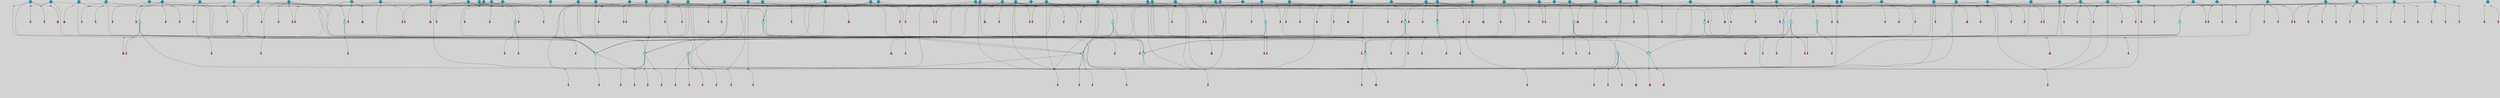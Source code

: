 // File exported with GEGELATI v1.3.1
// On the 2024-04-08 17:48:03
// With the File::TPGGraphDotExporter
digraph{
	graph[pad = "0.212, 0.055" bgcolor = lightgray]
	node[shape=circle style = filled label = ""]
		T3 [fillcolor="#66ddff"]
		T7 [fillcolor="#66ddff"]
		T9 [fillcolor="#66ddff"]
		T11 [fillcolor="#66ddff"]
		T24 [fillcolor="#66ddff"]
		T27 [fillcolor="#66ddff"]
		T54 [fillcolor="#1199bb"]
		T90 [fillcolor="#66ddff"]
		T111 [fillcolor="#66ddff"]
		T129 [fillcolor="#66ddff"]
		T150 [fillcolor="#66ddff"]
		T159 [fillcolor="#66ddff"]
		T193 [fillcolor="#66ddff"]
		T194 [fillcolor="#66ddff"]
		T211 [fillcolor="#66ddff"]
		T212 [fillcolor="#66ddff"]
		T215 [fillcolor="#66ddff"]
		T246 [fillcolor="#66ddff"]
		T255 [fillcolor="#1199bb"]
		T280 [fillcolor="#1199bb"]
		T284 [fillcolor="#1199bb"]
		T291 [fillcolor="#1199bb"]
		T294 [fillcolor="#1199bb"]
		T297 [fillcolor="#1199bb"]
		T316 [fillcolor="#1199bb"]
		T319 [fillcolor="#1199bb"]
		T320 [fillcolor="#1199bb"]
		T321 [fillcolor="#66ddff"]
		T322 [fillcolor="#1199bb"]
		T325 [fillcolor="#1199bb"]
		T330 [fillcolor="#1199bb"]
		T333 [fillcolor="#1199bb"]
		T354 [fillcolor="#1199bb"]
		T382 [fillcolor="#1199bb"]
		T387 [fillcolor="#1199bb"]
		T390 [fillcolor="#1199bb"]
		T399 [fillcolor="#66ddff"]
		T400 [fillcolor="#1199bb"]
		T401 [fillcolor="#1199bb"]
		T410 [fillcolor="#1199bb"]
		T411 [fillcolor="#1199bb"]
		T412 [fillcolor="#1199bb"]
		T414 [fillcolor="#1199bb"]
		T415 [fillcolor="#1199bb"]
		T418 [fillcolor="#1199bb"]
		T419 [fillcolor="#1199bb"]
		T420 [fillcolor="#1199bb"]
		T421 [fillcolor="#1199bb"]
		T422 [fillcolor="#1199bb"]
		T424 [fillcolor="#1199bb"]
		T425 [fillcolor="#1199bb"]
		T426 [fillcolor="#66ddff"]
		T391 [fillcolor="#1199bb"]
		T429 [fillcolor="#1199bb"]
		T430 [fillcolor="#1199bb"]
		T431 [fillcolor="#1199bb"]
		T432 [fillcolor="#1199bb"]
		T433 [fillcolor="#1199bb"]
		T434 [fillcolor="#1199bb"]
		T435 [fillcolor="#66ddff"]
		T436 [fillcolor="#1199bb"]
		T437 [fillcolor="#1199bb"]
		T438 [fillcolor="#1199bb"]
		T439 [fillcolor="#1199bb"]
		T440 [fillcolor="#1199bb"]
		T116 [fillcolor="#1199bb"]
		T442 [fillcolor="#1199bb"]
		T443 [fillcolor="#1199bb"]
		T444 [fillcolor="#1199bb"]
		T447 [fillcolor="#1199bb"]
		T448 [fillcolor="#1199bb"]
		T279 [fillcolor="#1199bb"]
		T451 [fillcolor="#1199bb"]
		T453 [fillcolor="#1199bb"]
		T454 [fillcolor="#1199bb"]
		T455 [fillcolor="#1199bb"]
		T456 [fillcolor="#1199bb"]
		T457 [fillcolor="#66ddff"]
		T458 [fillcolor="#1199bb"]
		T459 [fillcolor="#1199bb"]
		T461 [fillcolor="#1199bb"]
		T462 [fillcolor="#1199bb"]
		T463 [fillcolor="#1199bb"]
		T466 [fillcolor="#1199bb"]
		T467 [fillcolor="#1199bb"]
		T469 [fillcolor="#1199bb"]
		T471 [fillcolor="#1199bb"]
		T472 [fillcolor="#1199bb"]
		T473 [fillcolor="#1199bb"]
		T474 [fillcolor="#1199bb"]
		T476 [fillcolor="#1199bb"]
		T477 [fillcolor="#1199bb"]
		T479 [fillcolor="#1199bb"]
		T480 [fillcolor="#1199bb"]
		T481 [fillcolor="#1199bb"]
		T482 [fillcolor="#1199bb"]
		T483 [fillcolor="#1199bb"]
		T484 [fillcolor="#1199bb"]
		T485 [fillcolor="#1199bb"]
		T486 [fillcolor="#1199bb"]
		T487 [fillcolor="#1199bb"]
		T488 [fillcolor="#1199bb"]
		T489 [fillcolor="#1199bb"]
		P4328 [fillcolor="#cccccc" shape=point] //6|
		I4328 [shape=box style=invis label="6|1&2|6#1|7&#92;n10|7&2|0#1|5&#92;n9|4&0|1#2|2&#92;n8|6&0|0#1|0&#92;n"]
		P4328 -> I4328[style=invis]
		A3518 [fillcolor="#ff3366" shape=box margin=0.03 width=0 height=0 label="3"]
		T3 -> P4328 -> A3518
		P4329 [fillcolor="#cccccc" shape=point] //3|
		I4329 [shape=box style=invis label="7|6&2|4#0|2&#92;n10|3&2|7#1|4&#92;n11|6&0|4#0|1&#92;n7|1&0|0#2|6&#92;n7|6&0|3#2|6&#92;n4|0&2|6#0|1&#92;n4|4&2|5#0|2&#92;n4|6&0|4#2|7&#92;n10|0&2|3#1|5&#92;n2|6&0|5#0|2&#92;n1|0&2|3#0|7&#92;n1|6&2|0#0|5&#92;n6|2&0|1#0|7&#92;n9|2&0|3#2|7&#92;n5|3&0|6#0|6&#92;n1|7&2|5#2|3&#92;n8|1&2|7#0|6&#92;n1|0&2|5#2|1&#92;n7|1&2|2#2|5&#92;n7|4&2|6#0|3&#92;n"]
		P4329 -> I4329[style=invis]
		A3519 [fillcolor="#ff3366" shape=box margin=0.03 width=0 height=0 label="4"]
		T3 -> P4329 -> A3519
		P4330 [fillcolor="#cccccc" shape=point] //-3|
		I4330 [shape=box style=invis label="1|6&2|7#0|7&#92;n10|2&0|7#1|3&#92;n9|6&2|7#2|2&#92;n5|3&0|7#0|7&#92;n1|6&2|3#0|0&#92;n2|3&2|3#2|2&#92;n5|1&2|6#0|6&#92;n"]
		P4330 -> I4330[style=invis]
		A3520 [fillcolor="#ff3366" shape=box margin=0.03 width=0 height=0 label="7"]
		T7 -> P4330 -> A3520
		P4331 [fillcolor="#cccccc" shape=point] //5|
		I4331 [shape=box style=invis label="0|5&2|3#0|1&#92;n0|6&2|1#2|4&#92;n6|2&2|6#0|7&#92;n7|4&0|3#0|1&#92;n5|4&0|7#1|6&#92;n9|1&0|5#2|2&#92;n6|3&2|3#1|7&#92;n11|7&2|4#1|6&#92;n2|5&0|1#0|0&#92;n4|7&0|0#0|2&#92;n6|2&0|6#0|0&#92;n2|1&2|6#2|4&#92;n10|0&2|0#1|0&#92;n6|6&2|4#0|6&#92;n"]
		P4331 -> I4331[style=invis]
		A3521 [fillcolor="#ff3366" shape=box margin=0.03 width=0 height=0 label="8"]
		T7 -> P4331 -> A3521
		P4332 [fillcolor="#cccccc" shape=point] //-6|
		I4332 [shape=box style=invis label="11|1&0|7#2|0&#92;n10|4&0|1#1|0&#92;n4|3&2|4#2|1&#92;n0|5&2|0#0|0&#92;n6|1&0|0#0|3&#92;n8|2&2|0#0|4&#92;n11|4&2|0#1|6&#92;n7|0&2|6#2|3&#92;n5|3&2|6#2|0&#92;n2|0&2|0#0|4&#92;n"]
		P4332 -> I4332[style=invis]
		A3522 [fillcolor="#ff3366" shape=box margin=0.03 width=0 height=0 label="9"]
		T9 -> P4332 -> A3522
		P4333 [fillcolor="#cccccc" shape=point] //2|
		I4333 [shape=box style=invis label="6|3&2|7#1|4&#92;n8|6&0|0#2|5&#92;n2|1&0|2#0|3&#92;n8|7&0|6#0|4&#92;n2|1&2|0#0|1&#92;n0|0&2|2#2|3&#92;n6|6&0|7#2|1&#92;n6|1&0|7#2|6&#92;n5|4&2|7#0|4&#92;n0|3&0|4#2|0&#92;n11|0&2|0#2|5&#92;n4|5&2|5#2|4&#92;n5|7&0|6#0|4&#92;n9|7&2|5#0|3&#92;n5|4&2|1#0|3&#92;n5|3&0|1#1|7&#92;n0|4&0|3#2|5&#92;n"]
		P4333 -> I4333[style=invis]
		A3523 [fillcolor="#ff3366" shape=box margin=0.03 width=0 height=0 label="10"]
		T9 -> P4333 -> A3523
		P4334 [fillcolor="#cccccc" shape=point] //6|
		I4334 [shape=box style=invis label="3|0&2|7#2|2&#92;n3|2&0|4#2|5&#92;n5|1&0|2#1|0&#92;n8|7&0|1#2|0&#92;n8|5&0|3#0|6&#92;n0|2&0|2#2|3&#92;n1|5&2|5#0|5&#92;n5|6&0|6#0|7&#92;n6|7&0|0#2|6&#92;n1|2&2|3#0|0&#92;n7|7&2|3#0|4&#92;n0|7&2|7#0|6&#92;n1|0&2|2#2|7&#92;n4|4&0|1#0|0&#92;n"]
		P4334 -> I4334[style=invis]
		A3524 [fillcolor="#ff3366" shape=box margin=0.03 width=0 height=0 label="11"]
		T11 -> P4334 -> A3524
		P4335 [fillcolor="#cccccc" shape=point] //-4|
		I4335 [shape=box style=invis label="4|1&0|4#2|6&#92;n1|2&2|2#2|0&#92;n1|2&2|0#0|6&#92;n8|4&2|3#2|5&#92;n5|5&2|1#1|0&#92;n"]
		P4335 -> I4335[style=invis]
		A3525 [fillcolor="#ff3366" shape=box margin=0.03 width=0 height=0 label="12"]
		T11 -> P4335 -> A3525
		P4336 [fillcolor="#cccccc" shape=point] //1|
		I4336 [shape=box style=invis label="5|1&0|6#2|7&#92;n2|4&0|4#2|2&#92;n0|6&0|5#0|4&#92;n10|6&2|5#1|6&#92;n9|3&0|1#1|7&#92;n10|3&2|2#1|0&#92;n5|0&0|0#2|1&#92;n11|3&2|3#1|5&#92;n10|3&0|1#1|0&#92;n2|4&0|1#0|1&#92;n0|2&0|3#2|4&#92;n9|2&2|1#2|5&#92;n11|7&2|6#2|6&#92;n"]
		P4336 -> I4336[style=invis]
		T24 -> P4336 -> T7
		P4337 [fillcolor="#cccccc" shape=point] //5|
		I4337 [shape=box style=invis label="3|0&2|0#0|1&#92;n3|0&0|7#0|1&#92;n5|3&0|2#2|6&#92;n4|4&2|4#2|6&#92;n11|2&0|7#1|6&#92;n2|7&2|2#2|5&#92;n9|3&2|6#2|7&#92;n7|7&0|0#0|4&#92;n6|1&2|4#2|3&#92;n5|4&2|0#1|6&#92;n1|3&0|7#0|4&#92;n"]
		P4337 -> I4337[style=invis]
		A3526 [fillcolor="#ff3366" shape=box margin=0.03 width=0 height=0 label="7"]
		T24 -> P4337 -> A3526
		P4338 [fillcolor="#cccccc" shape=point] //-2|
		I4338 [shape=box style=invis label="4|1&0|4#0|3&#92;n4|2&0|5#2|0&#92;n5|5&2|6#0|5&#92;n1|4&0|1#0|2&#92;n6|3&2|7#1|5&#92;n0|4&2|0#0|3&#92;n8|5&2|5#1|2&#92;n10|7&2|7#1|1&#92;n3|4&0|0#2|1&#92;n3|6&2|5#2|5&#92;n8|3&0|1#0|7&#92;n10|0&2|7#1|3&#92;n4|1&2|4#0|1&#92;n9|3&2|0#0|4&#92;n3|6&2|0#0|4&#92;n1|2&0|6#2|1&#92;n4|0&2|1#2|2&#92;n"]
		P4338 -> I4338[style=invis]
		A3527 [fillcolor="#ff3366" shape=box margin=0.03 width=0 height=0 label="14"]
		T24 -> P4338 -> A3527
		P4339 [fillcolor="#cccccc" shape=point] //2|
		I4339 [shape=box style=invis label="9|1&2|3#0|1&#92;n5|2&2|0#2|4&#92;n3|6&2|5#2|7&#92;n7|0&2|5#0|4&#92;n1|2&0|3#0|5&#92;n7|3&2|7#0|0&#92;n"]
		P4339 -> I4339[style=invis]
		A3528 [fillcolor="#ff3366" shape=box margin=0.03 width=0 height=0 label="2"]
		T27 -> P4339 -> A3528
		P4340 [fillcolor="#cccccc" shape=point] //-6|
		I4340 [shape=box style=invis label="7|5&0|4#0|4&#92;n11|0&2|5#2|1&#92;n"]
		P4340 -> I4340[style=invis]
		A3529 [fillcolor="#ff3366" shape=box margin=0.03 width=0 height=0 label="3"]
		T27 -> P4340 -> A3529
		T27 -> P4329
		P4341 [fillcolor="#cccccc" shape=point] //0|
		I4341 [shape=box style=invis label="2|5&0|1#0|6&#92;n6|1&2|2#2|7&#92;n8|0&0|3#1|4&#92;n4|3&2|5#2|4&#92;n8|1&2|4#0|0&#92;n6|6&0|1#2|6&#92;n11|7&2|4#2|5&#92;n6|2&2|4#0|2&#92;n8|5&2|4#2|4&#92;n2|1&2|1#2|2&#92;n2|7&2|5#2|6&#92;n9|7&0|5#0|4&#92;n1|2&0|5#2|6&#92;n4|2&2|3#2|7&#92;n3|3&2|1#0|2&#92;n"]
		P4341 -> I4341[style=invis]
		A3530 [fillcolor="#ff3366" shape=box margin=0.03 width=0 height=0 label="5"]
		T27 -> P4341 -> A3530
		P4342 [fillcolor="#cccccc" shape=point] //0|
		I4342 [shape=box style=invis label="4|0&0|3#2|7&#92;n10|2&0|3#1|7&#92;n3|5&0|2#0|3&#92;n4|5&0|0#2|1&#92;n10|7&2|0#1|2&#92;n5|3&2|3#1|6&#92;n9|5&2|0#0|4&#92;n5|4&2|7#0|2&#92;n10|3&2|7#1|4&#92;n7|2&0|1#2|6&#92;n8|6&0|5#0|5&#92;n8|7&2|3#0|5&#92;n2|6&2|4#0|0&#92;n"]
		P4342 -> I4342[style=invis]
		A3531 [fillcolor="#ff3366" shape=box margin=0.03 width=0 height=0 label="5"]
		T27 -> P4342 -> A3531
		P4343 [fillcolor="#cccccc" shape=point] //8|
		I4343 [shape=box style=invis label="9|0&0|1#2|0&#92;n10|1&2|5#1|4&#92;n8|2&2|6#0|4&#92;n2|4&2|5#2|3&#92;n4|2&2|2#0|2&#92;n7|5&0|2#0|0&#92;n8|2&2|1#1|3&#92;n8|7&0|7#2|1&#92;n1|1&0|0#0|7&#92;n5|6&2|5#1|0&#92;n6|6&2|5#0|0&#92;n11|4&0|3#2|6&#92;n4|2&2|4#0|7&#92;n5|6&0|1#2|0&#92;n11|3&0|2#0|7&#92;n"]
		P4343 -> I4343[style=invis]
		A3532 [fillcolor="#ff3366" shape=box margin=0.03 width=0 height=0 label="6"]
		T54 -> P4343 -> A3532
		T54 -> P4337
		P4344 [fillcolor="#cccccc" shape=point] //-10|
		I4344 [shape=box style=invis label="3|6&0|0#0|4&#92;n4|1&2|4#0|1&#92;n5|1&0|1#0|4&#92;n5|5&2|6#0|5&#92;n6|5&0|6#0|3&#92;n11|1&2|0#0|1&#92;n0|7&2|0#0|3&#92;n1|2&0|6#0|1&#92;n8|0&0|4#2|0&#92;n0|4&0|7#2|7&#92;n7|0&2|7#1|3&#92;n3|1&0|5#2|5&#92;n5|1&0|4#0|3&#92;n2|2&0|2#0|0&#92;n8|3&0|1#0|7&#92;n3|0&0|3#0|5&#92;n7|2&0|5#2|0&#92;n6|3&2|7#1|5&#92;n4|7&2|7#2|1&#92;n"]
		P4344 -> I4344[style=invis]
		A3533 [fillcolor="#ff3366" shape=box margin=0.03 width=0 height=0 label="14"]
		T54 -> P4344 -> A3533
		T54 -> P4331
		P4345 [fillcolor="#cccccc" shape=point] //-2|
		I4345 [shape=box style=invis label="8|4&2|1#2|5&#92;n4|1&0|7#2|1&#92;n5|7&2|3#2|2&#92;n10|4&2|5#1|7&#92;n10|0&2|6#1|3&#92;n4|5&2|7#0|6&#92;n9|5&2|4#0|4&#92;n2|4&0|5#0|7&#92;n11|1&2|4#2|6&#92;n5|6&0|7#1|2&#92;n2|7&2|7#2|6&#92;n5|2&0|5#1|5&#92;n3|0&0|6#0|2&#92;n4|0&0|4#2|4&#92;n4|4&2|6#0|7&#92;n10|6&2|0#1|4&#92;n9|7&0|3#1|4&#92;n1|4&2|6#0|3&#92;n11|5&2|6#0|3&#92;n0|3&0|5#0|1&#92;n"]
		P4345 -> I4345[style=invis]
		A3534 [fillcolor="#ff3366" shape=box margin=0.03 width=0 height=0 label="13"]
		T90 -> P4345 -> A3534
		P4346 [fillcolor="#cccccc" shape=point] //4|
		I4346 [shape=box style=invis label="7|1&2|6#1|3&#92;n10|1&0|3#1|6&#92;n8|5&2|3#2|1&#92;n11|5&0|0#2|6&#92;n4|1&0|6#0|0&#92;n11|1&0|2#0|3&#92;n2|0&2|1#0|7&#92;n"]
		P4346 -> I4346[style=invis]
		A3535 [fillcolor="#ff3366" shape=box margin=0.03 width=0 height=0 label="2"]
		T90 -> P4346 -> A3535
		P4347 [fillcolor="#cccccc" shape=point] //7|
		I4347 [shape=box style=invis label="10|3&0|1#1|4&#92;n4|6&0|0#0|2&#92;n4|5&0|6#0|0&#92;n4|3&0|6#2|1&#92;n7|0&0|3#1|2&#92;n4|7&0|6#0|5&#92;n7|6&0|7#0|6&#92;n6|6&0|0#0|3&#92;n11|1&0|4#2|5&#92;n10|2&0|3#1|2&#92;n"]
		P4347 -> I4347[style=invis]
		A3536 [fillcolor="#ff3366" shape=box margin=0.03 width=0 height=0 label="4"]
		T90 -> P4347 -> A3536
		P4348 [fillcolor="#cccccc" shape=point] //-3|
		I4348 [shape=box style=invis label="8|1&2|3#0|5&#92;n0|6&0|5#0|5&#92;n3|7&2|1#0|6&#92;n3|5&0|1#0|0&#92;n9|5&2|0#0|4&#92;n3|5&0|2#0|3&#92;n10|6&2|4#1|0&#92;n9|4&2|7#2|6&#92;n1|7&2|5#2|2&#92;n"]
		P4348 -> I4348[style=invis]
		A3537 [fillcolor="#ff3366" shape=box margin=0.03 width=0 height=0 label="5"]
		T90 -> P4348 -> A3537
		P4349 [fillcolor="#cccccc" shape=point] //-7|
		I4349 [shape=box style=invis label="3|0&2|0#0|1&#92;n1|1&0|2#0|4&#92;n11|2&0|7#1|6&#92;n9|7&0|0#0|4&#92;n3|0&0|7#0|1&#92;n9|3&2|6#2|7&#92;n5|3&0|2#2|6&#92;n6|1&2|4#2|3&#92;n5|4&2|0#1|6&#92;n1|3&0|7#0|7&#92;n"]
		P4349 -> I4349[style=invis]
		A3538 [fillcolor="#ff3366" shape=box margin=0.03 width=0 height=0 label="7"]
		T90 -> P4349 -> A3538
		P4350 [fillcolor="#cccccc" shape=point] //-5|
		I4350 [shape=box style=invis label="0|0&2|3#0|2&#92;n10|5&0|6#1|3&#92;n7|3&0|6#2|3&#92;n3|4&0|6#0|6&#92;n10|5&0|2#1|1&#92;n5|0&0|1#0|3&#92;n6|6&2|5#1|5&#92;n7|4&0|2#1|7&#92;n5|7&0|1#2|5&#92;n1|5&0|0#0|3&#92;n7|5&2|1#2|6&#92;n9|0&0|2#0|0&#92;n4|0&2|4#0|0&#92;n4|6&0|0#2|3&#92;n3|1&0|6#2|5&#92;n7|7&2|1#2|3&#92;n9|4&2|2#0|6&#92;n"]
		P4350 -> I4350[style=invis]
		T111 -> P4350 -> T9
		P4351 [fillcolor="#cccccc" shape=point] //7|
		I4351 [shape=box style=invis label="7|4&2|1#2|0&#92;n4|1&2|4#2|3&#92;n5|0&2|0#2|2&#92;n6|1&2|4#2|6&#92;n"]
		P4351 -> I4351[style=invis]
		A3539 [fillcolor="#ff3366" shape=box margin=0.03 width=0 height=0 label="9"]
		T111 -> P4351 -> A3539
		P4352 [fillcolor="#cccccc" shape=point] //2|
		I4352 [shape=box style=invis label="3|0&2|0#0|1&#92;n11|2&0|7#1|6&#92;n8|7&2|4#0|5&#92;n5|3&0|2#2|6&#92;n4|4&2|4#2|6&#92;n3|0&0|7#0|1&#92;n2|7&2|2#2|5&#92;n9|3&2|6#2|7&#92;n7|7&0|0#0|4&#92;n6|1&2|4#1|3&#92;n5|4&2|0#1|6&#92;n1|3&0|7#0|4&#92;n"]
		P4352 -> I4352[style=invis]
		A3540 [fillcolor="#ff3366" shape=box margin=0.03 width=0 height=0 label="7"]
		T111 -> P4352 -> A3540
		T111 -> P4332
		T129 -> P4343
		T129 -> P4337
		P4353 [fillcolor="#cccccc" shape=point] //10|
		I4353 [shape=box style=invis label="4|5&2|7#2|1&#92;n1|7&2|3#0|6&#92;n3|5&2|2#0|3&#92;n10|3&0|7#1|4&#92;n7|1&0|4#2|6&#92;n10|2&0|3#1|7&#92;n9|5&2|0#0|4&#92;n4|0&0|3#2|7&#92;n11|4&2|6#1|2&#92;n5|4&2|7#0|2&#92;n2|6&2|4#0|0&#92;n6|5&0|7#2|1&#92;n5|3&2|3#1|6&#92;n10|7&2|0#1|2&#92;n"]
		P4353 -> I4353[style=invis]
		A3541 [fillcolor="#ff3366" shape=box margin=0.03 width=0 height=0 label="5"]
		T129 -> P4353 -> A3541
		P4354 [fillcolor="#cccccc" shape=point] //5|
		I4354 [shape=box style=invis label="9|4&2|3#1|3&#92;n0|4&2|4#0|5&#92;n6|1&2|6#2|5&#92;n4|0&0|5#2|0&#92;n"]
		P4354 -> I4354[style=invis]
		A3542 [fillcolor="#ff3366" shape=box margin=0.03 width=0 height=0 label="7"]
		T129 -> P4354 -> A3542
		P4355 [fillcolor="#cccccc" shape=point] //6|
		I4355 [shape=box style=invis label="9|4&2|7#0|6&#92;n8|4&0|1#1|0&#92;n1|3&0|0#2|1&#92;n2|4&0|6#2|2&#92;n5|1&2|5#0|7&#92;n3|0&0|3#2|6&#92;n2|2&2|6#0|2&#92;n8|4&0|4#2|2&#92;n5|1&2|4#0|3&#92;n9|4&0|6#0|6&#92;n5|0&2|2#1|5&#92;n11|7&0|0#1|1&#92;n0|4&0|3#0|3&#92;n7|7&2|4#2|5&#92;n1|5&0|1#2|1&#92;n"]
		P4355 -> I4355[style=invis]
		A3543 [fillcolor="#ff3366" shape=box margin=0.03 width=0 height=0 label="1"]
		T129 -> P4355 -> A3543
		P4356 [fillcolor="#cccccc" shape=point] //-3|
		I4356 [shape=box style=invis label="2|6&0|0#0|7&#92;n9|6&2|0#0|6&#92;n3|0&0|5#0|1&#92;n5|5&0|4#0|3&#92;n6|1&2|4#2|3&#92;n2|7&2|2#2|5&#92;n5|3&0|2#2|6&#92;n7|7&0|0#0|4&#92;n5|4&2|0#1|6&#92;n9|3&2|6#2|7&#92;n1|3&0|7#0|4&#92;n"]
		P4356 -> I4356[style=invis]
		A3544 [fillcolor="#ff3366" shape=box margin=0.03 width=0 height=0 label="7"]
		T150 -> P4356 -> A3544
		P4357 [fillcolor="#cccccc" shape=point] //4|
		I4357 [shape=box style=invis label="6|0&0|7#1|0&#92;n8|6&2|6#2|7&#92;n"]
		P4357 -> I4357[style=invis]
		A3545 [fillcolor="#ff3366" shape=box margin=0.03 width=0 height=0 label="3"]
		T150 -> P4357 -> A3545
		P4358 [fillcolor="#cccccc" shape=point] //0|
		I4358 [shape=box style=invis label="2|5&0|1#0|6&#92;n6|1&2|2#2|7&#92;n8|0&0|3#1|4&#92;n11|7&2|4#2|5&#92;n8|1&2|4#0|0&#92;n6|6&0|1#2|6&#92;n7|0&2|4#1|0&#92;n4|1&2|5#2|4&#92;n6|2&2|4#0|2&#92;n8|5&2|4#2|4&#92;n2|1&2|1#2|2&#92;n2|7&2|5#2|6&#92;n9|7&0|5#0|4&#92;n1|2&0|5#2|6&#92;n4|2&2|3#2|7&#92;n3|3&2|1#0|2&#92;n"]
		P4358 -> I4358[style=invis]
		A3546 [fillcolor="#ff3366" shape=box margin=0.03 width=0 height=0 label="5"]
		T150 -> P4358 -> A3546
		P4359 [fillcolor="#cccccc" shape=point] //-8|
		I4359 [shape=box style=invis label="7|5&0|4#2|4&#92;n"]
		P4359 -> I4359[style=invis]
		A3547 [fillcolor="#ff3366" shape=box margin=0.03 width=0 height=0 label="3"]
		T150 -> P4359 -> A3547
		P4360 [fillcolor="#cccccc" shape=point] //7|
		I4360 [shape=box style=invis label="1|6&2|7#0|7&#92;n9|6&2|7#2|2&#92;n10|2&0|7#1|0&#92;n1|6&2|3#0|0&#92;n5|0&2|2#1|1&#92;n2|3&2|3#2|2&#92;n5|1&2|6#0|6&#92;n"]
		P4360 -> I4360[style=invis]
		T150 -> P4360 -> T90
		P4361 [fillcolor="#cccccc" shape=point] //7|
		I4361 [shape=box style=invis label="7|0&2|1#2|0&#92;n9|7&2|1#1|7&#92;n8|2&0|1#1|0&#92;n6|6&0|2#1|1&#92;n2|2&0|5#0|0&#92;n5|7&0|0#2|1&#92;n5|1&2|5#1|5&#92;n4|7&2|4#2|3&#92;n10|5&2|2#1|5&#92;n1|3&2|2#2|0&#92;n10|2&2|6#1|5&#92;n"]
		P4361 -> I4361[style=invis]
		A3548 [fillcolor="#ff3366" shape=box margin=0.03 width=0 height=0 label="1"]
		T159 -> P4361 -> A3548
		P4362 [fillcolor="#cccccc" shape=point] //7|
		I4362 [shape=box style=invis label="7|4&2|7#0|4&#92;n4|6&0|1#2|5&#92;n2|1&2|3#0|0&#92;n4|3&2|0#0|1&#92;n0|0&2|7#2|7&#92;n7|7&0|5#2|3&#92;n5|0&2|1#2|2&#92;n10|0&0|4#1|2&#92;n4|4&0|7#0|0&#92;n6|7&0|2#0|1&#92;n1|4&2|5#0|4&#92;n"]
		P4362 -> I4362[style=invis]
		A3549 [fillcolor="#ff3366" shape=box margin=0.03 width=0 height=0 label="0"]
		T159 -> P4362 -> A3549
		P4363 [fillcolor="#cccccc" shape=point] //5|
		I4363 [shape=box style=invis label="0|5&2|3#0|1&#92;n0|6&2|1#2|4&#92;n6|2&2|6#0|7&#92;n9|0&2|7#1|1&#92;n7|4&0|3#0|1&#92;n11|7&2|4#1|6&#92;n9|1&0|5#2|2&#92;n5|4&0|7#1|6&#92;n2|5&0|1#0|0&#92;n4|7&0|0#0|2&#92;n6|2&0|6#0|0&#92;n2|1&2|6#2|4&#92;n10|0&0|0#1|0&#92;n6|6&2|4#0|6&#92;n"]
		P4363 -> I4363[style=invis]
		T159 -> P4363 -> T129
		P4364 [fillcolor="#cccccc" shape=point] //-2|
		I4364 [shape=box style=invis label="1|0&0|3#0|3&#92;n2|7&0|4#0|4&#92;n11|6&2|1#1|4&#92;n6|1&2|5#0|0&#92;n2|0&2|0#0|6&#92;n1|3&2|1#0|4&#92;n"]
		P4364 -> I4364[style=invis]
		A3550 [fillcolor="#ff3366" shape=box margin=0.03 width=0 height=0 label="2"]
		T193 -> P4364 -> A3550
		P4365 [fillcolor="#cccccc" shape=point] //3|
		I4365 [shape=box style=invis label="5|4&2|7#0|4&#92;n0|4&0|3#2|5&#92;n8|6&0|0#2|5&#92;n2|1&0|2#0|3&#92;n9|7&0|6#0|4&#92;n0|0&2|2#2|3&#92;n6|6&0|7#2|1&#92;n6|1&0|7#2|6&#92;n0|3&0|4#2|0&#92;n11|0&2|0#2|5&#92;n4|5&2|5#2|4&#92;n5|3&0|1#1|7&#92;n9|7&2|2#0|3&#92;n5|4&2|1#0|3&#92;n5|0&0|6#0|4&#92;n0|0&0|1#2|0&#92;n"]
		P4365 -> I4365[style=invis]
		A3551 [fillcolor="#ff3366" shape=box margin=0.03 width=0 height=0 label="10"]
		T193 -> P4365 -> A3551
		P4366 [fillcolor="#cccccc" shape=point] //-1|
		I4366 [shape=box style=invis label="1|7&2|1#0|6&#92;n8|1&2|3#0|5&#92;n10|6&2|7#1|0&#92;n1|7&2|5#0|2&#92;n0|3&0|3#2|2&#92;n3|5&0|1#0|0&#92;n3|5&0|2#0|3&#92;n1|5&2|0#0|4&#92;n5|7&2|2#2|5&#92;n4|0&2|3#0|3&#92;n"]
		P4366 -> I4366[style=invis]
		T193 -> P4366 -> T3
		P4367 [fillcolor="#cccccc" shape=point] //10|
		I4367 [shape=box style=invis label="6|1&2|4#2|3&#92;n3|0&0|7#0|1&#92;n5|3&0|2#2|6&#92;n4|4&0|4#2|6&#92;n5|4&2|0#1|6&#92;n10|5&0|6#1|5&#92;n2|5&2|1#2|2&#92;n1|3&0|7#0|4&#92;n3|0&2|0#0|1&#92;n11|2&0|5#1|6&#92;n9|3&2|6#2|7&#92;n7|7&0|0#0|4&#92;n"]
		P4367 -> I4367[style=invis]
		A3552 [fillcolor="#ff3366" shape=box margin=0.03 width=0 height=0 label="7"]
		T193 -> P4367 -> A3552
		P4368 [fillcolor="#cccccc" shape=point] //5|
		I4368 [shape=box style=invis label="3|0&2|0#2|1&#92;n3|0&0|7#0|1&#92;n5|3&0|2#2|6&#92;n4|4&2|4#2|6&#92;n5|4&2|0#1|6&#92;n2|7&2|2#2|5&#92;n1|3&0|7#0|4&#92;n11|6&2|2#0|7&#92;n7|7&0|0#0|4&#92;n6|1&2|4#2|3&#92;n11|0&0|7#1|6&#92;n9|3&2|6#2|7&#92;n"]
		P4368 -> I4368[style=invis]
		A3553 [fillcolor="#ff3366" shape=box margin=0.03 width=0 height=0 label="7"]
		T194 -> P4368 -> A3553
		P4369 [fillcolor="#cccccc" shape=point] //4|
		I4369 [shape=box style=invis label="7|1&0|6#0|1&#92;n6|7&2|7#1|7&#92;n10|1&2|1#1|1&#92;n9|6&2|2#1|4&#92;n4|7&0|4#2|2&#92;n9|6&0|5#1|1&#92;n10|0&2|6#1|6&#92;n5|1&0|1#2|3&#92;n10|1&0|5#1|0&#92;n3|4&2|3#0|0&#92;n8|2&0|5#2|4&#92;n1|6&2|0#0|0&#92;n2|3&0|1#2|6&#92;n5|2&2|2#1|6&#92;n2|2&0|1#2|1&#92;n3|1&2|7#0|3&#92;n6|7&2|3#0|4&#92;n"]
		P4369 -> I4369[style=invis]
		A3554 [fillcolor="#ff3366" shape=box margin=0.03 width=0 height=0 label="10"]
		T194 -> P4369 -> A3554
		P4370 [fillcolor="#cccccc" shape=point] //-4|
		I4370 [shape=box style=invis label="0|4&0|0#2|7&#92;n8|5&2|4#2|4&#92;n4|3&2|5#2|4&#92;n11|7&2|2#2|5&#92;n6|5&2|2#2|7&#92;n3|2&0|7#0|7&#92;n3|3&2|1#0|3&#92;n2|6&0|3#2|5&#92;n0|1&2|6#2|2&#92;n8|2&0|0#1|6&#92;n0|7&0|5#0|4&#92;n9|5&0|3#2|7&#92;n2|7&2|5#2|6&#92;n9|0&2|0#0|1&#92;n1|2&2|4#0|2&#92;n"]
		P4370 -> I4370[style=invis]
		T194 -> P4370 -> T27
		T194 -> P4362
		P4371 [fillcolor="#cccccc" shape=point] //5|
		I4371 [shape=box style=invis label="3|0&2|0#0|1&#92;n3|0&0|7#0|1&#92;n5|3&0|2#2|6&#92;n4|4&2|4#2|6&#92;n11|2&0|7#1|6&#92;n2|7&2|2#2|5&#92;n9|3&2|6#2|7&#92;n7|7&0|0#0|4&#92;n6|1&2|4#2|3&#92;n5|4&2|0#1|6&#92;n1|3&0|7#0|4&#92;n"]
		P4371 -> I4371[style=invis]
		A3555 [fillcolor="#ff3366" shape=box margin=0.03 width=0 height=0 label="7"]
		T211 -> P4371 -> A3555
		P4372 [fillcolor="#cccccc" shape=point] //10|
		I4372 [shape=box style=invis label="4|5&2|7#2|1&#92;n1|7&2|3#0|6&#92;n3|5&2|2#0|3&#92;n10|3&0|7#1|4&#92;n7|1&0|4#2|6&#92;n10|2&0|3#1|7&#92;n9|5&2|0#0|4&#92;n4|0&0|3#2|7&#92;n11|4&2|6#1|2&#92;n5|4&2|7#0|2&#92;n2|6&2|4#0|0&#92;n6|5&0|7#2|1&#92;n5|3&2|3#1|6&#92;n10|7&2|0#1|2&#92;n"]
		P4372 -> I4372[style=invis]
		A3556 [fillcolor="#ff3366" shape=box margin=0.03 width=0 height=0 label="5"]
		T211 -> P4372 -> A3556
		P4373 [fillcolor="#cccccc" shape=point] //8|
		I4373 [shape=box style=invis label="9|0&0|1#2|0&#92;n10|1&2|5#1|4&#92;n8|2&2|6#0|4&#92;n2|4&2|5#2|3&#92;n4|2&2|2#0|2&#92;n7|5&0|2#0|0&#92;n8|2&2|1#1|3&#92;n8|7&0|7#2|1&#92;n1|1&0|0#0|7&#92;n5|6&2|5#1|0&#92;n6|6&2|5#0|0&#92;n11|4&0|3#2|6&#92;n4|2&2|4#0|7&#92;n5|6&0|1#2|0&#92;n11|3&0|2#0|7&#92;n"]
		P4373 -> I4373[style=invis]
		A3557 [fillcolor="#ff3366" shape=box margin=0.03 width=0 height=0 label="6"]
		T211 -> P4373 -> A3557
		P4374 [fillcolor="#cccccc" shape=point] //5|
		I4374 [shape=box style=invis label="0|5&2|3#0|1&#92;n0|6&2|1#2|4&#92;n6|2&2|6#0|7&#92;n9|0&2|7#1|1&#92;n7|4&0|3#0|1&#92;n11|7&2|4#1|6&#92;n9|1&0|5#2|2&#92;n5|4&0|7#1|6&#92;n2|5&0|1#0|0&#92;n4|7&0|0#0|2&#92;n6|2&0|6#0|0&#92;n2|1&2|6#2|4&#92;n10|0&0|0#1|0&#92;n6|6&2|4#0|6&#92;n"]
		P4374 -> I4374[style=invis]
		T212 -> P4374 -> T211
		P4375 [fillcolor="#cccccc" shape=point] //6|
		I4375 [shape=box style=invis label="9|4&2|7#0|6&#92;n8|4&0|1#1|0&#92;n1|3&0|0#2|1&#92;n2|4&0|6#2|2&#92;n5|1&2|5#0|7&#92;n3|0&0|3#2|6&#92;n2|2&2|6#0|2&#92;n8|4&0|4#2|2&#92;n5|1&2|4#0|3&#92;n9|4&0|6#0|6&#92;n5|0&2|2#1|5&#92;n11|7&0|0#1|1&#92;n0|4&0|3#0|3&#92;n7|7&2|4#2|5&#92;n1|5&0|1#2|1&#92;n"]
		P4375 -> I4375[style=invis]
		A3558 [fillcolor="#ff3366" shape=box margin=0.03 width=0 height=0 label="1"]
		T211 -> P4375 -> A3558
		P4376 [fillcolor="#cccccc" shape=point] //7|
		I4376 [shape=box style=invis label="7|4&2|7#0|4&#92;n4|6&0|1#2|5&#92;n2|1&2|3#0|0&#92;n4|3&2|0#0|1&#92;n0|0&2|7#2|7&#92;n7|7&0|5#2|3&#92;n5|0&2|1#2|2&#92;n10|0&0|4#1|2&#92;n4|4&0|7#0|0&#92;n6|7&0|2#0|1&#92;n1|4&2|5#0|4&#92;n"]
		P4376 -> I4376[style=invis]
		A3559 [fillcolor="#ff3366" shape=box margin=0.03 width=0 height=0 label="0"]
		T212 -> P4376 -> A3559
		P4377 [fillcolor="#cccccc" shape=point] //5|
		I4377 [shape=box style=invis label="9|4&2|3#1|3&#92;n0|4&2|4#0|5&#92;n6|1&2|6#2|5&#92;n4|0&0|5#2|0&#92;n"]
		P4377 -> I4377[style=invis]
		A3560 [fillcolor="#ff3366" shape=box margin=0.03 width=0 height=0 label="7"]
		T211 -> P4377 -> A3560
		P4378 [fillcolor="#cccccc" shape=point] //7|
		I4378 [shape=box style=invis label="7|0&2|1#2|0&#92;n9|7&2|1#1|7&#92;n8|2&0|1#1|0&#92;n6|6&0|2#1|1&#92;n2|2&0|5#0|0&#92;n5|7&0|0#2|1&#92;n5|1&2|5#1|5&#92;n4|7&2|4#2|3&#92;n10|5&2|2#1|5&#92;n1|3&2|2#2|0&#92;n10|2&2|6#1|5&#92;n"]
		P4378 -> I4378[style=invis]
		A3561 [fillcolor="#ff3366" shape=box margin=0.03 width=0 height=0 label="1"]
		T212 -> P4378 -> A3561
		P4379 [fillcolor="#cccccc" shape=point] //-1|
		I4379 [shape=box style=invis label="11|7&2|0#1|7&#92;n1|5&2|4#2|4&#92;n4|3&0|1#0|5&#92;n1|6&0|0#0|4&#92;n8|6&2|4#0|0&#92;n4|0&0|0#0|5&#92;n10|4&2|0#1|0&#92;n9|6&2|5#1|3&#92;n0|7&2|1#0|5&#92;n0|6&2|3#2|0&#92;n4|4&0|5#0|1&#92;n"]
		P4379 -> I4379[style=invis]
		A3562 [fillcolor="#ff3366" shape=box margin=0.03 width=0 height=0 label="12"]
		T215 -> P4379 -> A3562
		P4380 [fillcolor="#cccccc" shape=point] //1|
		I4380 [shape=box style=invis label="9|3&0|0#1|1&#92;n4|6&0|5#0|7&#92;n3|6&0|0#2|0&#92;n6|2&2|5#1|4&#92;n8|7&0|7#0|0&#92;n5|0&2|6#0|6&#92;n"]
		P4380 -> I4380[style=invis]
		A3563 [fillcolor="#ff3366" shape=box margin=0.03 width=0 height=0 label="5"]
		T215 -> P4380 -> A3563
		P4381 [fillcolor="#cccccc" shape=point] //5|
		I4381 [shape=box style=invis label="4|4&0|6#2|1&#92;n7|6&0|1#1|4&#92;n6|2&0|7#1|3&#92;n9|1&2|6#0|7&#92;n1|6&2|3#0|0&#92;n2|3&2|3#2|2&#92;n1|0&2|7#2|7&#92;n10|3&0|7#1|7&#92;n"]
		P4381 -> I4381[style=invis]
		A3564 [fillcolor="#ff3366" shape=box margin=0.03 width=0 height=0 label="7"]
		T215 -> P4381 -> A3564
		T246 -> P4362
		T246 -> P4363
		P4382 [fillcolor="#cccccc" shape=point] //5|
		I4382 [shape=box style=invis label="9|4&2|3#1|3&#92;n0|4&2|4#0|5&#92;n6|1&2|6#2|5&#92;n8|5&2|2#1|7&#92;n0|0&0|5#2|0&#92;n"]
		P4382 -> I4382[style=invis]
		A3565 [fillcolor="#ff3366" shape=box margin=0.03 width=0 height=0 label="7"]
		T246 -> P4382 -> A3565
		T255 -> P4366
		P4383 [fillcolor="#cccccc" shape=point] //-9|
		I4383 [shape=box style=invis label="7|1&0|0#2|6&#92;n1|6&0|4#2|7&#92;n7|6&2|4#0|2&#92;n10|7&2|1#1|3&#92;n7|6&0|3#2|6&#92;n4|0&2|2#2|1&#92;n1|0&0|5#2|3&#92;n6|1&2|6#1|1&#92;n7|4&2|6#1|0&#92;n9|5&0|1#0|2&#92;n9|2&0|3#0|7&#92;n6|0&2|7#0|6&#92;n10|5&2|3#1|5&#92;n10|0&2|7#1|4&#92;n1|0&2|3#0|7&#92;n5|2&0|6#0|6&#92;n2|6&0|1#0|2&#92;n7|4&2|5#0|3&#92;n3|6&2|4#0|5&#92;n1|6&2|0#0|5&#92;n"]
		P4383 -> I4383[style=invis]
		A3566 [fillcolor="#ff3366" shape=box margin=0.03 width=0 height=0 label="4"]
		T255 -> P4383 -> A3566
		P4384 [fillcolor="#cccccc" shape=point] //7|
		I4384 [shape=box style=invis label="9|6&2|6#1|3&#92;n9|7&2|0#1|7&#92;n3|0&2|0#0|0&#92;n1|6&0|0#0|4&#92;n7|4&0|3#0|1&#92;n"]
		P4384 -> I4384[style=invis]
		A3567 [fillcolor="#ff3366" shape=box margin=0.03 width=0 height=0 label="12"]
		T255 -> P4384 -> A3567
		P4385 [fillcolor="#cccccc" shape=point] //-9|
		I4385 [shape=box style=invis label="11|5&0|0#2|6&#92;n8|5&2|3#2|1&#92;n7|1&0|6#1|3&#92;n11|4&0|2#0|1&#92;n9|0&2|7#1|6&#92;n10|1&0|3#1|6&#92;n0|3&0|4#2|5&#92;n5|7&2|3#1|6&#92;n2|0&2|1#0|7&#92;n"]
		P4385 -> I4385[style=invis]
		A3568 [fillcolor="#ff3366" shape=box margin=0.03 width=0 height=0 label="2"]
		T255 -> P4385 -> A3568
		P4386 [fillcolor="#cccccc" shape=point] //-7|
		I4386 [shape=box style=invis label="9|1&2|7#2|1&#92;n7|0&2|0#2|7&#92;n2|3&2|3#2|2&#92;n8|5&2|1#0|3&#92;n5|5&0|7#0|1&#92;n1|6&2|7#0|7&#92;n10|2&0|7#1|3&#92;n6|4&2|2#2|4&#92;n0|6&2|5#0|2&#92;n"]
		P4386 -> I4386[style=invis]
		A3569 [fillcolor="#ff3366" shape=box margin=0.03 width=0 height=0 label="7"]
		T255 -> P4386 -> A3569
		T280 -> P4379
		P4387 [fillcolor="#cccccc" shape=point] //3|
		I4387 [shape=box style=invis label="0|4&2|7#0|0&#92;n2|5&2|1#0|5&#92;n10|3&2|2#1|6&#92;n4|3&2|2#0|5&#92;n5|3&0|0#0|6&#92;n9|4&2|2#0|2&#92;n9|1&0|1#0|4&#92;n8|3&2|6#0|3&#92;n1|2&2|6#0|1&#92;n10|0&2|1#1|5&#92;n"]
		P4387 -> I4387[style=invis]
		A3570 [fillcolor="#ff3366" shape=box margin=0.03 width=0 height=0 label="7"]
		T280 -> P4387 -> A3570
		P4388 [fillcolor="#cccccc" shape=point] //3|
		I4388 [shape=box style=invis label="10|4&0|5#1|2&#92;n10|7&2|3#1|4&#92;n1|5&2|4#0|2&#92;n2|0&2|6#0|3&#92;n2|0&2|4#2|0&#92;n2|5&2|1#0|0&#92;n1|1&2|3#2|1&#92;n11|7&0|5#2|7&#92;n5|0&2|6#0|3&#92;n"]
		P4388 -> I4388[style=invis]
		A3571 [fillcolor="#ff3366" shape=box margin=0.03 width=0 height=0 label="2"]
		T280 -> P4388 -> A3571
		P4389 [fillcolor="#cccccc" shape=point] //-9|
		I4389 [shape=box style=invis label="10|3&0|5#1|7&#92;n9|0&2|4#1|3&#92;n"]
		P4389 -> I4389[style=invis]
		A3572 [fillcolor="#ff3366" shape=box margin=0.03 width=0 height=0 label="3"]
		T280 -> P4389 -> A3572
		P4390 [fillcolor="#cccccc" shape=point] //1|
		I4390 [shape=box style=invis label="2|2&2|3#0|2&#92;n2|2&0|5#2|5&#92;n8|4&0|1#1|0&#92;n9|7&0|6#0|3&#92;n5|1&2|2#0|7&#92;n10|7&0|7#1|3&#92;n7|7&2|4#2|5&#92;n5|5&0|2#2|1&#92;n2|6&2|2#0|0&#92;n9|3&2|2#2|0&#92;n0|6&0|6#2|2&#92;n7|7&0|1#2|3&#92;n3|6&0|1#0|5&#92;n1|5&0|1#2|7&#92;n"]
		P4390 -> I4390[style=invis]
		A3573 [fillcolor="#ff3366" shape=box margin=0.03 width=0 height=0 label="1"]
		T284 -> P4390 -> A3573
		P4391 [fillcolor="#cccccc" shape=point] //-9|
		I4391 [shape=box style=invis label="4|7&2|6#0|5&#92;n11|3&0|2#2|6&#92;n10|2&2|4#1|6&#92;n3|0&2|6#2|7&#92;n4|3&0|5#0|7&#92;n2|3&0|7#0|7&#92;n10|6&0|7#1|5&#92;n10|1&2|2#1|1&#92;n1|7&0|3#2|6&#92;n"]
		P4391 -> I4391[style=invis]
		A3574 [fillcolor="#ff3366" shape=box margin=0.03 width=0 height=0 label="4"]
		T284 -> P4391 -> A3574
		P4392 [fillcolor="#cccccc" shape=point] //7|
		I4392 [shape=box style=invis label="7|2&0|4#1|3&#92;n7|7&0|0#0|4&#92;n4|4&2|4#2|6&#92;n2|3&2|2#2|5&#92;n8|0&0|2#2|1&#92;n9|3&2|6#2|7&#92;n6|4&2|4#2|3&#92;n3|3&2|0#0|1&#92;n6|4&2|0#1|6&#92;n5|3&0|7#0|4&#92;n"]
		P4392 -> I4392[style=invis]
		A3575 [fillcolor="#ff3366" shape=box margin=0.03 width=0 height=0 label="7"]
		T284 -> P4392 -> A3575
		P4393 [fillcolor="#cccccc" shape=point] //10|
		I4393 [shape=box style=invis label="1|5&0|6#2|0&#92;n6|1&0|7#1|1&#92;n4|7&2|7#0|5&#92;n7|1&2|7#2|3&#92;n4|0&2|0#0|4&#92;n5|3&2|7#2|7&#92;n9|3&2|6#2|0&#92;n4|1&2|7#0|4&#92;n"]
		P4393 -> I4393[style=invis]
		A3576 [fillcolor="#ff3366" shape=box margin=0.03 width=0 height=0 label="9"]
		T284 -> P4393 -> A3576
		P4394 [fillcolor="#cccccc" shape=point] //5|
		I4394 [shape=box style=invis label="1|2&0|6#0|4&#92;n1|4&2|1#0|0&#92;n10|6&2|7#1|0&#92;n0|2&2|1#2|7&#92;n1|5&0|0#0|4&#92;n0|5&0|3#2|2&#92;n3|4&0|2#0|3&#92;n8|1&2|3#2|5&#92;n1|7&2|1#0|6&#92;n1|7&0|5#0|2&#92;n6|0&0|7#2|1&#92;n"]
		P4394 -> I4394[style=invis]
		T284 -> P4394 -> T3
		T291 -> P4331
		P4395 [fillcolor="#cccccc" shape=point] //-3|
		I4395 [shape=box style=invis label="6|0&2|1#2|4&#92;n0|7&0|5#2|7&#92;n1|7&2|3#0|2&#92;n"]
		P4395 -> I4395[style=invis]
		A3577 [fillcolor="#ff3366" shape=box margin=0.03 width=0 height=0 label="3"]
		T291 -> P4395 -> A3577
		T291 -> P4367
		P4396 [fillcolor="#cccccc" shape=point] //-3|
		I4396 [shape=box style=invis label="5|0&2|1#2|2&#92;n4|6&0|2#2|5&#92;n1|4&2|5#0|4&#92;n4|3&2|0#0|1&#92;n0|0&2|6#2|7&#92;n10|0&0|4#1|2&#92;n4|4&0|7#0|0&#92;n6|1&0|2#0|1&#92;n2|1&2|3#0|0&#92;n"]
		P4396 -> I4396[style=invis]
		A3578 [fillcolor="#ff3366" shape=box margin=0.03 width=0 height=0 label="0"]
		T291 -> P4396 -> A3578
		P4397 [fillcolor="#cccccc" shape=point] //-6|
		I4397 [shape=box style=invis label="11|2&2|4#1|0&#92;n8|1&0|3#0|5&#92;n3|1&0|0#0|1&#92;n7|1&0|1#0|5&#92;n3|5&0|7#0|0&#92;n9|4&2|7#2|6&#92;n10|6&0|4#1|0&#92;n11|5&0|0#1|5&#92;n4|4&0|0#2|1&#92;n0|0&2|3#2|4&#92;n"]
		P4397 -> I4397[style=invis]
		A3579 [fillcolor="#ff3366" shape=box margin=0.03 width=0 height=0 label="5"]
		T294 -> P4397 -> A3579
		P4398 [fillcolor="#cccccc" shape=point] //-6|
		I4398 [shape=box style=invis label="10|4&0|1#1|0&#92;n4|3&2|4#2|1&#92;n11|4&2|0#1|6&#92;n8|3&2|0#0|4&#92;n6|1&0|0#0|3&#92;n0|5&2|0#0|0&#92;n0|5&0|1#2|5&#92;n7|4&2|6#2|3&#92;n5|3&2|6#2|0&#92;n2|2&0|5#0|1&#92;n2|0&2|0#0|4&#92;n"]
		P4398 -> I4398[style=invis]
		A3580 [fillcolor="#ff3366" shape=box margin=0.03 width=0 height=0 label="9"]
		T294 -> P4398 -> A3580
		T294 -> P4355
		P4399 [fillcolor="#cccccc" shape=point] //-2|
		I4399 [shape=box style=invis label="11|0&0|4#1|7&#92;n0|0&0|6#2|6&#92;n2|3&0|4#2|5&#92;n6|2&2|4#2|6&#92;n"]
		P4399 -> I4399[style=invis]
		T294 -> P4399 -> T27
		P4400 [fillcolor="#cccccc" shape=point] //4|
		I4400 [shape=box style=invis label="7|1&0|6#0|1&#92;n5|2&2|5#1|6&#92;n10|1&2|1#1|1&#92;n9|6&2|2#1|4&#92;n4|7&0|4#2|2&#92;n9|6&0|4#1|1&#92;n10|0&2|6#1|6&#92;n5|1&0|1#2|3&#92;n1|6&2|0#0|1&#92;n8|2&0|5#2|4&#92;n3|4&2|3#0|0&#92;n10|1&0|5#1|0&#92;n2|2&0|1#2|1&#92;n3|1&2|7#0|3&#92;n"]
		P4400 -> I4400[style=invis]
		A3581 [fillcolor="#ff3366" shape=box margin=0.03 width=0 height=0 label="10"]
		T294 -> P4400 -> A3581
		P4401 [fillcolor="#cccccc" shape=point] //-10|
		I4401 [shape=box style=invis label="3|2&2|1#2|2&#92;n9|5&2|5#0|4&#92;n7|4&0|6#2|2&#92;n7|7&2|5#1|1&#92;n2|4&0|1#0|1&#92;n1|2&0|6#2|2&#92;n1|0&2|1#0|2&#92;n7|1&2|4#1|1&#92;n2|5&0|5#0|0&#92;n8|3&2|4#1|3&#92;n1|4&0|3#0|2&#92;n11|2&2|5#2|1&#92;n"]
		P4401 -> I4401[style=invis]
		A3582 [fillcolor="#ff3366" shape=box margin=0.03 width=0 height=0 label="1"]
		T297 -> P4401 -> A3582
		T297 -> P4393
		P4402 [fillcolor="#cccccc" shape=point] //4|
		I4402 [shape=box style=invis label="10|1&0|0#1|0&#92;n7|4&0|2#1|7&#92;n10|7&2|3#1|4&#92;n2|5&2|4#2|5&#92;n8|0&0|5#2|0&#92;n5|1&2|6#2|7&#92;n5|5&2|7#2|2&#92;n0|7&0|4#0|5&#92;n"]
		P4402 -> I4402[style=invis]
		A3583 [fillcolor="#ff3366" shape=box margin=0.03 width=0 height=0 label="7"]
		T297 -> P4402 -> A3583
		T297 -> P4366
		P4403 [fillcolor="#cccccc" shape=point] //1|
		I4403 [shape=box style=invis label="0|6&2|3#2|0&#92;n1|2&2|5#2|5&#92;n9|2&2|0#1|7&#92;n2|1&2|6#0|0&#92;n2|6&2|4#0|0&#92;n4|0&0|0#0|5&#92;n0|7&2|1#0|5&#92;n1|1&0|0#0|4&#92;n4|3&0|1#0|3&#92;n7|6&0|6#0|1&#92;n6|0&2|2#1|7&#92;n11|7&0|7#2|6&#92;n3|6&0|2#2|4&#92;n4|4&0|5#0|1&#92;n"]
		P4403 -> I4403[style=invis]
		A3584 [fillcolor="#ff3366" shape=box margin=0.03 width=0 height=0 label="12"]
		T316 -> P4403 -> A3584
		T316 -> P4390
		T316 -> P4391
		P4404 [fillcolor="#cccccc" shape=point] //4|
		I4404 [shape=box style=invis label="2|3&2|2#2|5&#92;n1|3&2|0#0|6&#92;n7|7&0|0#0|6&#92;n4|4&2|4#2|6&#92;n7|2&0|4#1|3&#92;n8|0&0|2#2|6&#92;n9|3&2|6#2|7&#92;n6|4&2|3#1|6&#92;n6|4&2|4#2|3&#92;n3|3&2|0#0|1&#92;n"]
		P4404 -> I4404[style=invis]
		A3585 [fillcolor="#ff3366" shape=box margin=0.03 width=0 height=0 label="7"]
		T316 -> P4404 -> A3585
		P4405 [fillcolor="#cccccc" shape=point] //-3|
		I4405 [shape=box style=invis label="5|1&0|6#0|6&#92;n6|3&2|6#0|2&#92;n8|6&2|3#0|5&#92;n1|6&2|3#0|0&#92;n5|3&0|7#1|7&#92;n1|1&2|4#2|2&#92;n5|1&0|7#1|6&#92;n2|0&0|4#2|2&#92;n8|0&0|3#0|7&#92;n6|6&0|7#1|2&#92;n2|6&0|7#2|7&#92;n6|6&0|2#2|3&#92;n5|7&0|6#1|4&#92;n"]
		P4405 -> I4405[style=invis]
		A3586 [fillcolor="#ff3366" shape=box margin=0.03 width=0 height=0 label="7"]
		T316 -> P4405 -> A3586
		T319 -> P4366
		P4406 [fillcolor="#cccccc" shape=point] //10|
		I4406 [shape=box style=invis label="10|2&0|7#1|3&#92;n1|0&2|1#0|1&#92;n5|1&2|7#0|7&#92;n2|3&2|3#2|2&#92;n0|0&2|7#2|2&#92;n"]
		P4406 -> I4406[style=invis]
		A3587 [fillcolor="#ff3366" shape=box margin=0.03 width=0 height=0 label="7"]
		T319 -> P4406 -> A3587
		P4407 [fillcolor="#cccccc" shape=point] //-2|
		I4407 [shape=box style=invis label="11|7&2|0#1|7&#92;n4|3&0|1#2|5&#92;n0|4&2|4#2|7&#92;n1|6&0|0#0|4&#92;n4|0&0|0#0|5&#92;n0|6&2|3#2|0&#92;n9|6&2|5#1|3&#92;n0|7&2|1#2|5&#92;n4|4&0|5#0|1&#92;n10|4&0|0#1|0&#92;n"]
		P4407 -> I4407[style=invis]
		A3588 [fillcolor="#ff3366" shape=box margin=0.03 width=0 height=0 label="12"]
		T319 -> P4407 -> A3588
		P4408 [fillcolor="#cccccc" shape=point] //-10|
		I4408 [shape=box style=invis label="7|1&0|1#2|1&#92;n0|0&2|1#0|6&#92;n7|2&2|0#0|5&#92;n3|0&2|6#0|0&#92;n11|5&0|1#0|6&#92;n0|3&2|6#0|2&#92;n4|0&2|6#2|4&#92;n2|0&0|2#2|2&#92;n7|3&2|4#1|7&#92;n2|3&0|4#2|4&#92;n3|3&0|1#0|0&#92;n5|7&0|7#1|0&#92;n"]
		P4408 -> I4408[style=invis]
		A3589 [fillcolor="#ff3366" shape=box margin=0.03 width=0 height=0 label="2"]
		T319 -> P4408 -> A3589
		P4409 [fillcolor="#cccccc" shape=point] //8|
		I4409 [shape=box style=invis label="5|3&2|1#0|1&#92;n10|6&2|6#1|6&#92;n7|3&2|7#0|0&#92;n7|5&0|0#2|7&#92;n11|5&0|2#0|2&#92;n0|0&2|2#0|5&#92;n7|3&2|0#2|4&#92;n"]
		P4409 -> I4409[style=invis]
		A3590 [fillcolor="#ff3366" shape=box margin=0.03 width=0 height=0 label="2"]
		T319 -> P4409 -> A3590
		P4410 [fillcolor="#cccccc" shape=point] //1|
		I4410 [shape=box style=invis label="6|1&2|4#0|0&#92;n8|2&0|5#0|0&#92;n6|4&2|2#1|2&#92;n6|2&2|1#0|5&#92;n11|5&0|1#0|5&#92;n9|0&2|4#0|7&#92;n3|6&0|1#2|2&#92;n"]
		P4410 -> I4410[style=invis]
		A3591 [fillcolor="#ff3366" shape=box margin=0.03 width=0 height=0 label="7"]
		T320 -> P4410 -> A3591
		T320 -> P4332
		T320 -> P4391
		T320 -> P4391
		T320 -> P4331
		P4411 [fillcolor="#cccccc" shape=point] //-7|
		I4411 [shape=box style=invis label="9|1&2|7#2|1&#92;n7|0&2|0#2|7&#92;n2|3&2|3#2|2&#92;n8|5&2|1#0|3&#92;n5|5&0|7#0|1&#92;n1|6&2|7#0|7&#92;n10|2&0|7#1|3&#92;n6|4&2|2#2|4&#92;n0|6&2|5#0|2&#92;n"]
		P4411 -> I4411[style=invis]
		A3592 [fillcolor="#ff3366" shape=box margin=0.03 width=0 height=0 label="7"]
		T322 -> P4411 -> A3592
		P4412 [fillcolor="#cccccc" shape=point] //-9|
		I4412 [shape=box style=invis label="11|5&0|0#2|6&#92;n8|5&2|3#2|1&#92;n7|1&0|6#1|3&#92;n11|4&0|2#0|1&#92;n9|0&2|7#1|6&#92;n10|1&0|3#1|6&#92;n0|3&0|4#2|5&#92;n5|7&2|3#1|6&#92;n2|0&2|1#0|7&#92;n"]
		P4412 -> I4412[style=invis]
		A3593 [fillcolor="#ff3366" shape=box margin=0.03 width=0 height=0 label="2"]
		T322 -> P4412 -> A3593
		P4413 [fillcolor="#cccccc" shape=point] //-9|
		I4413 [shape=box style=invis label="7|1&0|0#2|6&#92;n1|6&0|4#2|7&#92;n7|6&2|4#0|2&#92;n10|7&2|1#1|3&#92;n7|6&0|3#2|6&#92;n4|0&2|2#2|1&#92;n1|0&0|5#2|3&#92;n6|1&2|6#1|1&#92;n7|4&2|6#1|0&#92;n9|5&0|1#0|2&#92;n9|2&0|3#0|7&#92;n6|0&2|7#0|6&#92;n10|5&2|3#1|5&#92;n10|0&2|7#1|4&#92;n1|0&2|3#0|7&#92;n5|2&0|6#0|6&#92;n2|6&0|1#0|2&#92;n7|4&2|5#0|3&#92;n3|6&2|4#0|5&#92;n1|6&2|0#0|5&#92;n"]
		P4413 -> I4413[style=invis]
		A3594 [fillcolor="#ff3366" shape=box margin=0.03 width=0 height=0 label="4"]
		T322 -> P4413 -> A3594
		P4414 [fillcolor="#cccccc" shape=point] //3|
		I4414 [shape=box style=invis label="7|6&2|4#0|2&#92;n10|3&2|7#1|4&#92;n11|6&0|4#0|1&#92;n7|1&0|0#2|6&#92;n7|6&0|3#2|6&#92;n4|0&2|6#0|1&#92;n4|4&2|5#0|2&#92;n4|6&0|4#2|7&#92;n10|0&2|3#1|5&#92;n2|6&0|5#0|2&#92;n1|0&2|3#0|7&#92;n1|6&2|0#0|5&#92;n6|2&0|1#0|7&#92;n9|2&0|3#2|7&#92;n5|3&0|6#0|6&#92;n1|7&2|5#2|3&#92;n8|1&2|7#0|6&#92;n1|0&2|5#2|1&#92;n7|1&2|2#2|5&#92;n7|4&2|6#0|3&#92;n"]
		P4414 -> I4414[style=invis]
		A3595 [fillcolor="#ff3366" shape=box margin=0.03 width=0 height=0 label="4"]
		T321 -> P4414 -> A3595
		P4415 [fillcolor="#cccccc" shape=point] //6|
		I4415 [shape=box style=invis label="6|1&2|6#1|7&#92;n10|7&2|0#1|5&#92;n9|4&0|1#2|2&#92;n8|6&0|0#1|0&#92;n"]
		P4415 -> I4415[style=invis]
		A3596 [fillcolor="#ff3366" shape=box margin=0.03 width=0 height=0 label="3"]
		T321 -> P4415 -> A3596
		P4416 [fillcolor="#cccccc" shape=point] //7|
		I4416 [shape=box style=invis label="9|6&2|6#1|3&#92;n9|7&2|0#1|7&#92;n3|0&2|0#0|0&#92;n1|6&0|0#0|4&#92;n7|4&0|3#0|1&#92;n"]
		P4416 -> I4416[style=invis]
		A3597 [fillcolor="#ff3366" shape=box margin=0.03 width=0 height=0 label="12"]
		T322 -> P4416 -> A3597
		P4417 [fillcolor="#cccccc" shape=point] //-1|
		I4417 [shape=box style=invis label="1|7&2|1#0|6&#92;n8|1&2|3#0|5&#92;n10|6&2|7#1|0&#92;n1|7&2|5#0|2&#92;n0|3&0|3#2|2&#92;n3|5&0|1#0|0&#92;n3|5&0|2#0|3&#92;n1|5&2|0#0|4&#92;n5|7&2|2#2|5&#92;n4|0&2|3#0|3&#92;n"]
		P4417 -> I4417[style=invis]
		T322 -> P4417 -> T321
		T325 -> P4368
		T325 -> P4369
		T325 -> P4370
		T325 -> P4391
		P4418 [fillcolor="#cccccc" shape=point] //-6|
		I4418 [shape=box style=invis label="11|7&0|6#2|6&#92;n2|4&0|4#2|2&#92;n9|4&2|1#2|5&#92;n6|0&2|2#1|1&#92;n7|3&0|0#0|4&#92;n9|3&0|1#1|7&#92;n10|6&2|5#1|6&#92;n7|1&0|0#0|6&#92;n10|3&2|2#1|0&#92;n5|0&0|0#2|1&#92;n0|7&0|5#2|2&#92;n11|3&2|3#1|5&#92;n10|3&0|1#1|0&#92;n0|0&0|3#2|4&#92;n0|6&0|5#0|4&#92;n5|1&0|6#2|7&#92;n"]
		P4418 -> I4418[style=invis]
		T325 -> P4418 -> T7
		P4419 [fillcolor="#cccccc" shape=point] //5|
		I4419 [shape=box style=invis label="6|7&0|4#1|5&#92;n11|4&2|0#1|6&#92;n5|3&2|6#2|0&#92;n10|2&2|2#1|4&#92;n2|2&2|2#0|3&#92;n2|0&2|0#0|4&#92;n11|1&0|7#2|0&#92;n11|0&2|0#0|0&#92;n3|2&0|3#2|2&#92;n10|1&2|6#1|1&#92;n7|0&2|6#2|4&#92;n"]
		P4419 -> I4419[style=invis]
		A3598 [fillcolor="#ff3366" shape=box margin=0.03 width=0 height=0 label="9"]
		T330 -> P4419 -> A3598
		T330 -> P4374
		P4420 [fillcolor="#cccccc" shape=point] //-2|
		I4420 [shape=box style=invis label="5|2&2|0#2|4&#92;n9|1&2|3#0|1&#92;n3|6&2|5#2|7&#92;n7|0&2|1#0|4&#92;n1|2&0|3#0|5&#92;n7|3&2|7#0|0&#92;n"]
		P4420 -> I4420[style=invis]
		A3599 [fillcolor="#ff3366" shape=box margin=0.03 width=0 height=0 label="2"]
		T330 -> P4420 -> A3599
		P4421 [fillcolor="#cccccc" shape=point] //5|
		I4421 [shape=box style=invis label="11|3&0|0#1|7&#92;n9|6&2|2#1|3&#92;n0|0&0|4#0|3&#92;n8|1&2|4#1|0&#92;n4|4&0|2#0|0&#92;n"]
		P4421 -> I4421[style=invis]
		A3600 [fillcolor="#ff3366" shape=box margin=0.03 width=0 height=0 label="12"]
		T330 -> P4421 -> A3600
		T333 -> P4403
		T333 -> P4391
		P4422 [fillcolor="#cccccc" shape=point] //5|
		I4422 [shape=box style=invis label="7|6&0|1#0|5&#92;n11|3&0|7#1|1&#92;n6|0&0|3#0|6&#92;n3|5&0|2#0|3&#92;n0|7&2|7#2|0&#92;n3|1&2|0#2|2&#92;n"]
		P4422 -> I4422[style=invis]
		T333 -> P4422 -> T3
		P4423 [fillcolor="#cccccc" shape=point] //-3|
		I4423 [shape=box style=invis label="3|7&0|0#0|2&#92;n11|5&0|1#1|1&#92;n4|1&0|6#2|6&#92;n4|0&0|1#0|5&#92;n"]
		P4423 -> I4423[style=invis]
		T333 -> P4423 -> T24
		T354 -> P4410
		T354 -> P4391
		P4424 [fillcolor="#cccccc" shape=point] //-9|
		I4424 [shape=box style=invis label="10|1&2|2#1|1&#92;n4|7&2|6#0|5&#92;n10|2&2|4#1|6&#92;n3|0&2|6#2|7&#92;n10|6&0|7#1|5&#92;n2|3&0|7#0|4&#92;n3|4&2|3#0|2&#92;n11|2&0|2#2|6&#92;n11|0&2|4#1|6&#92;n1|7&0|3#2|6&#92;n"]
		P4424 -> I4424[style=invis]
		A3601 [fillcolor="#ff3366" shape=box margin=0.03 width=0 height=0 label="4"]
		T354 -> P4424 -> A3601
		T354 -> P4331
		P4425 [fillcolor="#cccccc" shape=point] //-5|
		I4425 [shape=box style=invis label="10|6&2|5#1|6&#92;n9|3&0|1#1|7&#92;n2|4&0|1#0|1&#92;n11|3&0|7#1|6&#92;n5|1&0|6#2|7&#92;n8|0&0|0#0|1&#92;n0|6&0|7#0|4&#92;n6|7&2|6#2|6&#92;n11|0&2|3#0|5&#92;n"]
		P4425 -> I4425[style=invis]
		T354 -> P4425 -> T7
		P4426 [fillcolor="#cccccc" shape=point] //-8|
		I4426 [shape=box style=invis label="1|5&0|3#0|2&#92;n7|1&0|4#2|0&#92;n10|0&2|1#1|0&#92;n0|7&0|5#2|7&#92;n"]
		P4426 -> I4426[style=invis]
		A3602 [fillcolor="#ff3366" shape=box margin=0.03 width=0 height=0 label="3"]
		T382 -> P4426 -> A3602
		T382 -> P4367
		T382 -> P4370
		T382 -> P4366
		T382 -> P4331
		T387 -> P4331
		P4427 [fillcolor="#cccccc" shape=point] //4|
		I4427 [shape=box style=invis label="5|0&2|1#2|2&#92;n10|3&2|0#1|1&#92;n2|1&2|3#0|0&#92;n4|4&0|3#2|6&#92;n1|4&2|5#0|4&#92;n2|5&2|7#0|0&#92;n10|0&0|4#1|2&#92;n3|2&0|1#2|0&#92;n4|4&0|7#0|5&#92;n6|1&0|2#0|1&#92;n4|6&0|1#2|5&#92;n"]
		P4427 -> I4427[style=invis]
		A3603 [fillcolor="#ff3366" shape=box margin=0.03 width=0 height=0 label="0"]
		T387 -> P4427 -> A3603
		T387 -> P4417
		P4428 [fillcolor="#cccccc" shape=point] //2|
		I4428 [shape=box style=invis label="11|3&2|5#1|0&#92;n5|3&2|6#2|0&#92;n3|7&2|5#0|6&#92;n3|2&0|2#0|7&#92;n2|5&2|7#2|4&#92;n1|2&0|5#0|1&#92;n7|0&0|7#2|1&#92;n9|4&2|3#1|5&#92;n"]
		P4428 -> I4428[style=invis]
		A3604 [fillcolor="#ff3366" shape=box margin=0.03 width=0 height=0 label="5"]
		T387 -> P4428 -> A3604
		P4429 [fillcolor="#cccccc" shape=point] //-9|
		I4429 [shape=box style=invis label="4|1&0|4#2|6&#92;n11|0&2|0#0|6&#92;n8|4&2|3#2|5&#92;n6|0&0|3#0|1&#92;n"]
		P4429 -> I4429[style=invis]
		T387 -> P4429 -> T11
		T390 -> P4341
		P4430 [fillcolor="#cccccc" shape=point] //3|
		I4430 [shape=box style=invis label="8|2&2|7#1|7&#92;n10|7&0|7#1|6&#92;n0|3&0|0#2|3&#92;n9|7&2|6#0|3&#92;n4|4&2|1#0|1&#92;n5|6&2|0#1|4&#92;n4|5&0|1#0|2&#92;n0|0&2|0#0|5&#92;n6|1&0|7#0|6&#92;n"]
		P4430 -> I4430[style=invis]
		A3605 [fillcolor="#ff3366" shape=box margin=0.03 width=0 height=0 label="0"]
		T390 -> P4430 -> A3605
		P4431 [fillcolor="#cccccc" shape=point] //-7|
		I4431 [shape=box style=invis label="0|5&2|3#0|1&#92;n6|2&2|6#0|7&#92;n0|6&2|1#2|4&#92;n9|0&2|7#1|1&#92;n9|4&0|3#0|1&#92;n11|7&2|4#1|6&#92;n9|1&0|5#2|2&#92;n5|4&0|7#1|6&#92;n2|5&0|1#0|0&#92;n4|7&0|0#0|2&#92;n6|6&2|4#0|6&#92;n2|1&2|6#2|1&#92;n10|0&0|0#1|0&#92;n6|2&0|6#0|0&#92;n"]
		P4431 -> I4431[style=invis]
		T390 -> P4431 -> T129
		P4432 [fillcolor="#cccccc" shape=point] //8|
		I4432 [shape=box style=invis label="2|7&0|2#2|6&#92;n2|0&2|0#0|5&#92;n2|7&0|4#0|4&#92;n0|0&2|6#0|0&#92;n"]
		P4432 -> I4432[style=invis]
		A3606 [fillcolor="#ff3366" shape=box margin=0.03 width=0 height=0 label="2"]
		T399 -> P4432 -> A3606
		T399 -> P4366
		P4433 [fillcolor="#cccccc" shape=point] //-4|
		I4433 [shape=box style=invis label="0|6&2|7#2|4&#92;n4|4&0|4#2|6&#92;n3|0&0|7#0|1&#92;n5|3&0|2#2|6&#92;n1|3&0|7#0|1&#92;n5|4&2|0#1|6&#92;n10|5&0|6#1|5&#92;n2|5&2|1#2|2&#92;n6|1&2|4#2|3&#92;n3|0&2|2#0|1&#92;n11|2&0|5#1|6&#92;n9|3&2|6#2|7&#92;n7|7&0|0#0|4&#92;n8|1&0|1#1|5&#92;n"]
		P4433 -> I4433[style=invis]
		A3607 [fillcolor="#ff3366" shape=box margin=0.03 width=0 height=0 label="7"]
		T399 -> P4433 -> A3607
		P4434 [fillcolor="#cccccc" shape=point] //6|
		I4434 [shape=box style=invis label="3|1&0|2#0|4&#92;n6|0&2|2#1|6&#92;n8|6&2|6#1|0&#92;n6|5&2|4#2|5&#92;n"]
		P4434 -> I4434[style=invis]
		A3608 [fillcolor="#ff3366" shape=box margin=0.03 width=0 height=0 label="2"]
		T399 -> P4434 -> A3608
		P4435 [fillcolor="#cccccc" shape=point] //6|
		I4435 [shape=box style=invis label="7|0&2|5#1|2&#92;n10|6&2|1#1|3&#92;n7|5&0|2#0|7&#92;n10|7&0|1#1|5&#92;n4|6&2|5#0|5&#92;n4|4&0|7#2|7&#92;n"]
		P4435 -> I4435[style=invis]
		A3609 [fillcolor="#ff3366" shape=box margin=0.03 width=0 height=0 label="7"]
		T399 -> P4435 -> A3609
		P4436 [fillcolor="#cccccc" shape=point] //1|
		I4436 [shape=box style=invis label="2|1&2|1#2|2&#92;n8|3&2|1#0|5&#92;n6|1&2|2#2|7&#92;n8|0&0|3#1|4&#92;n8|1&2|4#0|0&#92;n6|6&0|1#2|6&#92;n11|7&2|4#0|5&#92;n6|2&2|4#0|2&#92;n8|5&2|4#2|4&#92;n2|5&0|1#0|6&#92;n2|7&2|5#2|6&#92;n9|7&0|5#0|4&#92;n1|2&0|5#2|6&#92;n4|2&2|3#2|7&#92;n3|3&2|1#0|2&#92;n"]
		P4436 -> I4436[style=invis]
		A3610 [fillcolor="#ff3366" shape=box margin=0.03 width=0 height=0 label="5"]
		T400 -> P4436 -> A3610
		P4437 [fillcolor="#cccccc" shape=point] //10|
		I4437 [shape=box style=invis label="9|7&0|0#2|0&#92;n3|5&0|3#0|3&#92;n7|3&0|0#0|4&#92;n5|5&2|5#0|2&#92;n6|1&0|2#0|3&#92;n9|3&0|1#1|1&#92;n8|6&2|6#2|2&#92;n6|0&0|6#2|5&#92;n0|3&2|4#2|5&#92;n6|6&0|5#2|0&#92;n9|5&2|1#2|2&#92;n"]
		P4437 -> I4437[style=invis]
		T400 -> P4437 -> T9
		P4438 [fillcolor="#cccccc" shape=point] //-10|
		I4438 [shape=box style=invis label="9|0&0|1#2|0&#92;n7|5&0|2#0|0&#92;n4|5&0|3#0|1&#92;n2|4&2|5#2|3&#92;n1|2&2|4#0|7&#92;n0|0&0|5#0|3&#92;n10|0&0|2#1|0&#92;n9|1&0|6#0|1&#92;n8|7&0|7#2|1&#92;n1|1&0|4#0|7&#92;n6|3&2|5#0|0&#92;n11|4&0|3#2|6&#92;n8|2&2|1#1|3&#92;n5|6&0|1#0|0&#92;n8|2&2|6#0|4&#92;n"]
		P4438 -> I4438[style=invis]
		T400 -> P4438 -> T215
		P4439 [fillcolor="#cccccc" shape=point] //8|
		I4439 [shape=box style=invis label="4|5&2|3#0|7&#92;n11|5&0|2#0|2&#92;n7|5&0|0#2|7&#92;n7|3&2|7#0|0&#92;n10|6&2|6#1|6&#92;n5|3&2|1#0|7&#92;n0|0&2|2#0|5&#92;n6|3&2|0#2|4&#92;n"]
		P4439 -> I4439[style=invis]
		T400 -> P4439 -> T159
		P4440 [fillcolor="#cccccc" shape=point] //8|
		I4440 [shape=box style=invis label="8|6&0|0#1|0&#92;n6|1&2|6#1|7&#92;n10|0&2|0#1|5&#92;n0|6&0|0#0|6&#92;n"]
		P4440 -> I4440[style=invis]
		A3611 [fillcolor="#ff3366" shape=box margin=0.03 width=0 height=0 label="3"]
		T400 -> P4440 -> A3611
		P4441 [fillcolor="#cccccc" shape=point] //-6|
		I4441 [shape=box style=invis label="7|1&0|3#0|3&#92;n4|2&0|3#0|0&#92;n3|4&0|0#2|6&#92;n9|3&0|1#1|5&#92;n8|0&2|0#0|6&#92;n"]
		P4441 -> I4441[style=invis]
		A3612 [fillcolor="#ff3366" shape=box margin=0.03 width=0 height=0 label="2"]
		T401 -> P4441 -> A3612
		P4442 [fillcolor="#cccccc" shape=point] //-9|
		I4442 [shape=box style=invis label="1|5&2|0#0|4&#92;n0|3&0|3#2|2&#92;n4|0&2|3#0|3&#92;n1|7&2|0#0|2&#92;n3|5&0|1#0|0&#92;n5|7&2|2#2|5&#92;n1|0&2|1#0|6&#92;n10|6&2|7#1|0&#92;n"]
		P4442 -> I4442[style=invis]
		T401 -> P4442 -> T3
		T401 -> P4433
		T401 -> P4428
		P4443 [fillcolor="#cccccc" shape=point] //9|
		I4443 [shape=box style=invis label="2|5&0|1#0|6&#92;n6|2&2|4#0|3&#92;n6|1&2|2#2|7&#92;n11|7&2|4#2|5&#92;n4|3&2|5#2|4&#92;n6|6&0|3#2|6&#92;n8|0&0|3#1|4&#92;n7|7&0|1#2|6&#92;n5|1&0|5#1|3&#92;n2|2&0|2#2|5&#92;n11|5&2|4#2|2&#92;n2|1&2|1#2|2&#92;n2|7&2|5#2|6&#92;n9|7&0|5#0|4&#92;n1|2&0|5#2|6&#92;n10|0&2|6#1|7&#92;n3|3&2|1#0|2&#92;n"]
		P4443 -> I4443[style=invis]
		T401 -> P4443 -> T11
		T410 -> P4410
		P4444 [fillcolor="#cccccc" shape=point] //3|
		I4444 [shape=box style=invis label="10|1&2|2#1|1&#92;n4|7&2|6#0|5&#92;n10|2&2|4#1|6&#92;n1|4&2|1#2|2&#92;n10|1&0|7#1|5&#92;n2|3&0|7#0|4&#92;n3|4&2|3#0|2&#92;n11|2&0|2#2|6&#92;n11|0&2|4#1|6&#92;n3|0&2|6#2|7&#92;n1|7&0|3#2|6&#92;n"]
		P4444 -> I4444[style=invis]
		T410 -> P4444 -> T193
		T410 -> P4331
		P4445 [fillcolor="#cccccc" shape=point] //1|
		I4445 [shape=box style=invis label="10|6&2|5#1|6&#92;n1|0&0|4#2|7&#92;n7|0&0|1#0|1&#92;n8|1&2|6#1|5&#92;n5|1&0|6#2|7&#92;n9|3&2|0#1|7&#92;n9|1&0|7#1|7&#92;n"]
		P4445 -> I4445[style=invis]
		T410 -> P4445 -> T7
		T410 -> P4421
		P4446 [fillcolor="#cccccc" shape=point] //-4|
		I4446 [shape=box style=invis label="9|7&0|0#2|0&#92;n6|6&0|5#2|0&#92;n7|3&0|0#0|4&#92;n6|1&0|2#0|3&#92;n5|5&2|5#0|2&#92;n9|1&0|1#1|1&#92;n11|5&2|7#1|5&#92;n1|6&2|6#2|2&#92;n6|0&0|6#2|5&#92;n0|3&2|4#2|5&#92;n3|5&0|3#0|3&#92;n9|5&2|1#2|2&#92;n"]
		P4446 -> I4446[style=invis]
		T411 -> P4446 -> T9
		P4447 [fillcolor="#cccccc" shape=point] //-10|
		I4447 [shape=box style=invis label="0|3&0|7#0|5&#92;n1|7&0|4#2|6&#92;n7|7&0|0#1|4&#92;n1|0&0|7#0|4&#92;n3|0&0|0#2|1&#92;n4|4&2|4#2|6&#92;n2|7&2|2#2|5&#92;n9|2&2|3#0|1&#92;n5|4&2|0#1|7&#92;n3|1&2|4#2|3&#92;n"]
		P4447 -> I4447[style=invis]
		A3613 [fillcolor="#ff3366" shape=box margin=0.03 width=0 height=0 label="7"]
		T411 -> P4447 -> A3613
		T411 -> P4331
		P4448 [fillcolor="#cccccc" shape=point] //-1|
		I4448 [shape=box style=invis label="7|4&2|7#0|4&#92;n1|4&2|5#0|4&#92;n2|1&2|3#0|0&#92;n4|3&2|0#0|1&#92;n0|0&2|7#2|3&#92;n5|0&2|1#2|2&#92;n10|0&0|4#1|2&#92;n4|4&0|7#0|0&#92;n6|7&0|2#0|1&#92;n11|2&0|1#2|0&#92;n4|6&0|1#2|5&#92;n"]
		P4448 -> I4448[style=invis]
		A3614 [fillcolor="#ff3366" shape=box margin=0.03 width=0 height=0 label="0"]
		T412 -> P4448 -> A3614
		P4449 [fillcolor="#cccccc" shape=point] //6|
		I4449 [shape=box style=invis label="10|4&2|6#1|2&#92;n8|4&0|1#1|0&#92;n0|4&2|6#0|0&#92;n8|4&2|5#2|1&#92;n7|5&2|5#1|0&#92;n3|6&0|6#2|2&#92;n1|7&0|7#0|5&#92;n2|0&0|7#2|4&#92;n2|6&2|2#0|0&#92;n0|7&2|7#0|7&#92;n11|6&0|4#2|2&#92;n5|5&0|0#0|1&#92;n10|1&0|0#1|0&#92;n7|3&0|1#2|5&#92;n9|2&2|7#1|5&#92;n9|4&2|6#2|7&#92;n1|6&2|4#2|2&#92;n3|3&2|2#0|7&#92;n1|6&2|0#0|0&#92;n6|4&2|6#1|0&#92;n"]
		P4449 -> I4449[style=invis]
		A3615 [fillcolor="#ff3366" shape=box margin=0.03 width=0 height=0 label="1"]
		T412 -> P4449 -> A3615
		P4450 [fillcolor="#cccccc" shape=point] //2|
		I4450 [shape=box style=invis label="4|5&2|7#2|1&#92;n1|7&2|3#0|6&#92;n3|5&2|2#0|3&#92;n4|0&0|3#2|7&#92;n7|1&0|4#2|6&#92;n10|3&2|7#1|4&#92;n9|5&2|0#0|4&#92;n10|2&0|3#1|7&#92;n11|4&2|6#1|2&#92;n10|3&2|1#1|6&#92;n5|4&2|7#0|2&#92;n2|6&2|4#0|0&#92;n6|5&0|7#2|1&#92;n5|3&2|3#1|6&#92;n10|4&2|0#1|2&#92;n"]
		P4450 -> I4450[style=invis]
		A3616 [fillcolor="#ff3366" shape=box margin=0.03 width=0 height=0 label="5"]
		T412 -> P4450 -> A3616
		P4451 [fillcolor="#cccccc" shape=point] //9|
		I4451 [shape=box style=invis label="11|0&2|0#1|1&#92;n3|6&0|6#0|0&#92;n1|4&0|0#2|4&#92;n7|5&2|2#1|3&#92;n11|7&2|6#1|7&#92;n5|2&0|6#1|5&#92;n9|5&0|6#0|3&#92;n2|2&2|7#0|5&#92;n9|3&2|2#2|0&#92;n11|0&2|7#0|1&#92;n1|1&2|0#0|1&#92;n6|6&0|6#1|2&#92;n9|7&0|1#0|3&#92;n2|0&2|4#2|5&#92;n2|4&2|2#0|0&#92;n6|1&2|1#1|7&#92;n10|7&2|5#1|6&#92;n11|5&2|7#2|4&#92;n"]
		P4451 -> I4451[style=invis]
		A3617 [fillcolor="#ff3366" shape=box margin=0.03 width=0 height=0 label="1"]
		T412 -> P4451 -> A3617
		T412 -> P4343
		P4452 [fillcolor="#cccccc" shape=point] //-1|
		I4452 [shape=box style=invis label="2|0&0|4#2|2&#92;n8|6&2|3#0|5&#92;n6|3&2|6#2|2&#92;n5|1&0|6#1|6&#92;n7|1&0|7#1|6&#92;n6|6&0|2#2|6&#92;n5|1&0|7#1|6&#92;n1|3&2|1#2|7&#92;n1|6&2|3#0|0&#92;n8|0&0|3#0|7&#92;n2|6&0|7#2|7&#92;n1|1&2|4#2|2&#92;n5|3&0|7#1|5&#92;n5|5&0|6#1|4&#92;n"]
		P4452 -> I4452[style=invis]
		A3618 [fillcolor="#ff3366" shape=box margin=0.03 width=0 height=0 label="7"]
		T414 -> P4452 -> A3618
		P4453 [fillcolor="#cccccc" shape=point] //6|
		I4453 [shape=box style=invis label="2|6&0|1#0|6&#92;n6|1&2|2#2|7&#92;n7|2&2|5#2|2&#92;n2|7&2|5#2|6&#92;n4|3&2|5#2|4&#92;n8|5&2|4#2|4&#92;n6|6&0|1#2|6&#92;n11|7&2|4#2|5&#92;n6|2&2|4#0|2&#92;n8|5&2|7#2|5&#92;n8|0&0|3#1|6&#92;n2|0&2|1#2|2&#92;n8|1&2|4#0|0&#92;n9|7&0|5#0|4&#92;n3|6&0|6#0|3&#92;n1|2&0|5#2|6&#92;n4|2&2|3#2|7&#92;n3|3&2|1#0|2&#92;n"]
		P4453 -> I4453[style=invis]
		T414 -> P4453 -> T111
		T414 -> P4419
		T414 -> P4337
		P4454 [fillcolor="#cccccc" shape=point] //8|
		I4454 [shape=box style=invis label="2|1&2|0#0|5&#92;n0|0&2|6#0|0&#92;n2|7&0|4#0|4&#92;n"]
		P4454 -> I4454[style=invis]
		A3619 [fillcolor="#ff3366" shape=box margin=0.03 width=0 height=0 label="2"]
		T414 -> P4454 -> A3619
		T415 -> P4417
		T415 -> P4428
		T415 -> P4401
		P4455 [fillcolor="#cccccc" shape=point] //-2|
		I4455 [shape=box style=invis label="0|4&2|0#0|3&#92;n4|2&0|5#2|0&#92;n5|5&2|6#0|5&#92;n1|4&0|1#0|2&#92;n6|3&2|7#1|5&#92;n4|1&0|4#0|3&#92;n8|5&2|5#1|2&#92;n10|7&2|7#1|1&#92;n3|4&0|0#2|1&#92;n3|6&2|5#2|5&#92;n8|3&0|1#0|7&#92;n10|0&2|7#1|3&#92;n4|1&2|4#0|1&#92;n9|3&2|0#0|4&#92;n3|6&2|0#0|4&#92;n1|2&0|6#2|1&#92;n4|2&2|1#2|2&#92;n"]
		P4455 -> I4455[style=invis]
		A3620 [fillcolor="#ff3366" shape=box margin=0.03 width=0 height=0 label="14"]
		T415 -> P4455 -> A3620
		P4456 [fillcolor="#cccccc" shape=point] //7|
		I4456 [shape=box style=invis label="5|5&0|6#2|0&#92;n4|7&0|7#2|7&#92;n3|2&0|6#0|3&#92;n10|2&2|5#1|5&#92;n1|0&2|2#2|7&#92;n9|4&2|3#1|5&#92;n2|5&2|7#2|4&#92;n11|5&2|5#0|2&#92;n11|3&0|5#1|0&#92;n6|0&0|7#2|1&#92;n"]
		P4456 -> I4456[style=invis]
		A3621 [fillcolor="#ff3366" shape=box margin=0.03 width=0 height=0 label="5"]
		T415 -> P4456 -> A3621
		P4457 [fillcolor="#cccccc" shape=point] //6|
		I4457 [shape=box style=invis label="10|3&0|7#1|2&#92;n3|0&2|5#2|3&#92;n5|1&2|6#0|3&#92;n2|1&2|6#2|2&#92;n8|7&2|7#2|4&#92;n9|4&2|5#0|0&#92;n1|3&0|7#0|6&#92;n10|0&0|7#1|6&#92;n1|3&2|7#2|4&#92;n5|6&2|0#1|7&#92;n11|2&2|2#2|1&#92;n4|3&0|7#2|7&#92;n2|5&2|7#0|4&#92;n"]
		P4457 -> I4457[style=invis]
		A3622 [fillcolor="#ff3366" shape=box margin=0.03 width=0 height=0 label="5"]
		T418 -> P4457 -> A3622
		T418 -> P4409
		P4458 [fillcolor="#cccccc" shape=point] //-10|
		I4458 [shape=box style=invis label="4|7&2|6#0|5&#92;n2|4&2|1#2|2&#92;n1|7&2|3#2|6&#92;n10|1&2|2#1|1&#92;n2|3&0|7#0|7&#92;n6|0&2|2#2|3&#92;n6|2&2|3#1|6&#92;n6|4&2|1#0|6&#92;n4|3&0|5#0|7&#92;n10|6&0|7#1|5&#92;n"]
		P4458 -> I4458[style=invis]
		A3623 [fillcolor="#ff3366" shape=box margin=0.03 width=0 height=0 label="4"]
		T418 -> P4458 -> A3623
		T418 -> P4370
		P4459 [fillcolor="#cccccc" shape=point] //7|
		I4459 [shape=box style=invis label="6|5&2|6#2|0&#92;n7|5&2|1#2|6&#92;n8|7&0|5#2|6&#92;n5|2&2|7#1|4&#92;n8|2&0|0#2|7&#92;n11|7&2|4#2|5&#92;n2|7&0|7#0|6&#92;n6|2&2|2#2|4&#92;n4|0&2|5#2|4&#92;n2|6&0|3#2|5&#92;n0|4&0|0#2|3&#92;n3|3&2|1#0|3&#92;n2|2&2|5#2|0&#92;n7|0&0|0#1|4&#92;n0|1&2|6#2|2&#92;n"]
		P4459 -> I4459[style=invis]
		T418 -> P4459 -> T27
		T419 -> P4397
		T419 -> P4398
		T419 -> P4399
		P4460 [fillcolor="#cccccc" shape=point] //-1|
		I4460 [shape=box style=invis label="6|0&2|0#0|4&#92;n2|6&2|2#2|1&#92;n"]
		P4460 -> I4460[style=invis]
		T419 -> P4460 -> T212
		P4461 [fillcolor="#cccccc" shape=point] //-9|
		I4461 [shape=box style=invis label="8|5&2|3#2|1&#92;n11|5&0|0#2|6&#92;n2|0&2|1#0|4&#92;n11|4&0|2#0|1&#92;n9|0&2|7#1|6&#92;n10|1&0|3#1|6&#92;n2|6&0|7#2|2&#92;n0|4&0|4#2|5&#92;n5|7&2|3#1|6&#92;n7|1&0|6#1|3&#92;n"]
		P4461 -> I4461[style=invis]
		A3624 [fillcolor="#ff3366" shape=box margin=0.03 width=0 height=0 label="2"]
		T419 -> P4461 -> A3624
		P4462 [fillcolor="#cccccc" shape=point] //4|
		I4462 [shape=box style=invis label="10|6&0|7#1|5&#92;n0|3&0|4#0|7&#92;n1|4&2|5#2|2&#92;n1|7&2|6#0|5&#92;n3|4&2|3#0|2&#92;n8|0&0|5#2|6&#92;n7|3&0|4#0|7&#92;n11|4&2|7#0|2&#92;n2|3&0|7#0|4&#92;n2|0&2|6#2|6&#92;n"]
		P4462 -> I4462[style=invis]
		T420 -> P4462 -> T193
		T420 -> P4421
		T420 -> P4430
		P4463 [fillcolor="#cccccc" shape=point] //5|
		I4463 [shape=box style=invis label="11|1&0|6#0|1&#92;n6|7&2|7#1|7&#92;n10|1&2|1#1|1&#92;n9|6&2|2#1|4&#92;n4|7&0|4#2|2&#92;n9|6&0|5#1|1&#92;n10|0&2|6#1|6&#92;n7|6&2|3#1|1&#92;n5|1&0|1#2|3&#92;n10|1&0|5#1|0&#92;n3|4&2|3#0|0&#92;n8|2&0|5#2|4&#92;n5|2&2|2#1|6&#92;n2|3&0|1#2|6&#92;n1|6&2|0#0|0&#92;n2|2&0|1#2|1&#92;n6|7&2|3#0|4&#92;n"]
		P4463 -> I4463[style=invis]
		T421 -> P4463 -> T150
		T421 -> P4420
		P4464 [fillcolor="#cccccc" shape=point] //-2|
		I4464 [shape=box style=invis label="6|1&0|4#2|3&#92;n0|5&2|2#2|6&#92;n11|2&0|3#1|6&#92;n8|1&0|1#1|5&#92;n3|0&2|0#2|1&#92;n7|7&0|3#0|4&#92;n2|4&0|3#2|3&#92;n5|5&2|7#2|4&#92;n4|4&0|4#2|6&#92;n"]
		P4464 -> I4464[style=invis]
		A3625 [fillcolor="#ff3366" shape=box margin=0.03 width=0 height=0 label="7"]
		T421 -> P4464 -> A3625
		T421 -> P4406
		P4465 [fillcolor="#cccccc" shape=point] //7|
		I4465 [shape=box style=invis label="5|5&0|3#0|3&#92;n6|1&2|3#1|7&#92;n0|6&2|1#0|4&#92;n6|2&2|1#0|1&#92;n2|5&0|1#0|0&#92;n4|7&0|0#0|5&#92;n6|6&2|4#0|6&#92;n7|3&0|6#0|1&#92;n5|4&2|5#1|7&#92;n9|1&2|6#2|4&#92;n10|0&2|0#1|0&#92;n0|5&2|3#0|1&#92;n"]
		P4465 -> I4465[style=invis]
		A3626 [fillcolor="#ff3366" shape=box margin=0.03 width=0 height=0 label="8"]
		T421 -> P4465 -> A3626
		T422 -> P4453
		T422 -> P4358
		P4466 [fillcolor="#cccccc" shape=point] //5|
		I4466 [shape=box style=invis label="1|6&2|4#0|0&#92;n3|7&2|5#2|6&#92;n10|2&0|7#1|3&#92;n7|0&0|7#2|2&#92;n2|3&2|3#0|2&#92;n5|3&0|7#0|7&#92;n"]
		P4466 -> I4466[style=invis]
		A3627 [fillcolor="#ff3366" shape=box margin=0.03 width=0 height=0 label="7"]
		T422 -> P4466 -> A3627
		P4467 [fillcolor="#cccccc" shape=point] //9|
		I4467 [shape=box style=invis label="5|3&2|1#0|1&#92;n7|2&2|0#2|4&#92;n7|3&2|7#0|0&#92;n11|5&0|2#0|2&#92;n2|6&2|3#0|0&#92;n4|0&0|4#0|2&#92;n0|0&2|2#0|5&#92;n7|5&0|0#2|7&#92;n"]
		P4467 -> I4467[style=invis]
		A3628 [fillcolor="#ff3366" shape=box margin=0.03 width=0 height=0 label="2"]
		T422 -> P4467 -> A3628
		P4468 [fillcolor="#cccccc" shape=point] //-2|
		I4468 [shape=box style=invis label="8|3&2|1#0|5&#92;n4|1&0|7#2|0&#92;n4|4&2|2#2|3&#92;n8|2&2|7#1|1&#92;n0|4&0|1#2|3&#92;n0|0&2|6#2|7&#92;n6|2&0|2#2|6&#92;n5|4&0|0#2|7&#92;n"]
		P4468 -> I4468[style=invis]
		A3629 [fillcolor="#ff3366" shape=box margin=0.03 width=0 height=0 label="7"]
		T422 -> P4468 -> A3629
		T424 -> P4427
		P4469 [fillcolor="#cccccc" shape=point] //7|
		I4469 [shape=box style=invis label="1|7&2|1#0|6&#92;n8|3&2|3#0|5&#92;n10|6&2|7#1|0&#92;n1|5&2|0#0|4&#92;n1|7&2|5#0|2&#92;n3|5&0|1#2|0&#92;n0|0&2|5#2|4&#92;n0|3&0|3#2|2&#92;n5|7&2|2#2|5&#92;n4|0&2|3#0|3&#92;n"]
		P4469 -> I4469[style=invis]
		T424 -> P4469 -> T321
		T424 -> P4428
		T424 -> P4429
		T424 -> P4410
		T425 -> P4410
		P4470 [fillcolor="#cccccc" shape=point] //8|
		I4470 [shape=box style=invis label="0|5&2|3#0|1&#92;n0|6&2|1#2|4&#92;n6|2&2|6#0|7&#92;n7|4&0|3#0|1&#92;n5|4&0|7#1|6&#92;n9|1&0|5#2|2&#92;n6|3&2|3#1|0&#92;n4|7&0|0#0|2&#92;n2|5&0|1#0|0&#92;n11|7&2|4#1|6&#92;n11|1&2|4#1|3&#92;n6|2&0|6#0|0&#92;n2|1&2|6#2|4&#92;n10|0&2|0#1|0&#92;n6|6&2|4#0|6&#92;n"]
		P4470 -> I4470[style=invis]
		T425 -> P4470 -> T9
		T425 -> P4421
		T425 -> P4447
		T426 -> P4331
		T426 -> P4425
		P4471 [fillcolor="#cccccc" shape=point] //-7|
		I4471 [shape=box style=invis label="6|4&2|6#1|0&#92;n2|6&0|2#0|0&#92;n9|4&2|6#2|1&#92;n11|5&0|1#0|1&#92;n5|5&0|0#0|1&#92;n4|6&0|7#0|5&#92;n1|0&2|4#2|2&#92;n3|4&0|2#0|5&#92;n0|4&2|6#0|0&#92;n10|1&0|0#1|0&#92;n7|0&2|0#2|2&#92;n1|2&2|5#2|2&#92;n1|4&0|1#0|7&#92;n9|0&0|6#1|2&#92;n10|3&0|4#1|2&#92;n3|3&2|2#0|7&#92;n1|6&2|0#0|0&#92;n3|2&0|1#2|2&#92;n"]
		P4471 -> I4471[style=invis]
		A3630 [fillcolor="#ff3366" shape=box margin=0.03 width=0 height=0 label="1"]
		T426 -> P4471 -> A3630
		T426 -> P4433
		T426 -> P4451
		T391 -> P4368
		P4472 [fillcolor="#cccccc" shape=point] //7|
		I4472 [shape=box style=invis label="7|4&2|7#0|4&#92;n4|6&0|1#0|5&#92;n2|1&2|3#0|0&#92;n4|3&2|0#0|1&#92;n0|0&2|7#2|7&#92;n7|7&0|5#2|3&#92;n6|7&0|2#0|1&#92;n10|0&0|4#1|2&#92;n4|4&0|7#0|0&#92;n5|0&2|1#2|2&#92;n1|4&2|5#0|4&#92;n"]
		P4472 -> I4472[style=invis]
		A3631 [fillcolor="#ff3366" shape=box margin=0.03 width=0 height=0 label="0"]
		T391 -> P4472 -> A3631
		T391 -> P4351
		P4473 [fillcolor="#cccccc" shape=point] //7|
		I4473 [shape=box style=invis label="7|4&2|1#2|4&#92;n1|1&2|1#0|4&#92;n10|3&0|3#1|2&#92;n8|0&0|4#1|2&#92;n7|6&0|5#0|5&#92;n0|0&2|7#2|7&#92;n6|7&0|2#0|6&#92;n4|3&2|0#0|1&#92;n4|6&0|7#2|5&#92;n7|4&2|7#0|4&#92;n2|0&2|0#2|6&#92;n8|3&0|6#1|5&#92;n"]
		P4473 -> I4473[style=invis]
		A3632 [fillcolor="#ff3366" shape=box margin=0.03 width=0 height=0 label="0"]
		T429 -> P4473 -> A3632
		T429 -> P4406
		T429 -> P4417
		P4474 [fillcolor="#cccccc" shape=point] //-7|
		I4474 [shape=box style=invis label="2|6&0|2#0|0&#92;n8|4&0|1#1|0&#92;n0|4&2|6#0|0&#92;n8|4&2|5#2|1&#92;n10|4&2|6#1|2&#92;n8|3&2|0#0|2&#92;n1|7&0|7#0|5&#92;n1|6&2|4#2|2&#92;n7|5&2|5#1|0&#92;n0|7&2|2#0|7&#92;n5|5&0|0#0|1&#92;n10|1&0|0#1|0&#92;n7|3&0|1#2|5&#92;n3|6&0|6#2|2&#92;n9|4&2|6#2|7&#92;n2|0&0|7#2|4&#92;n3|2&2|1#2|2&#92;n3|3&2|2#0|7&#92;n1|6&2|0#0|0&#92;n6|4&2|6#1|0&#92;n"]
		P4474 -> I4474[style=invis]
		T429 -> P4474 -> T129
		P4475 [fillcolor="#cccccc" shape=point] //-9|
		I4475 [shape=box style=invis label="2|0&2|0#2|1&#92;n4|4&2|4#2|6&#92;n9|1&0|3#1|7&#92;n5|3&0|2#2|6&#92;n2|7&2|2#2|5&#92;n5|4&2|0#1|6&#92;n3|0&0|7#0|1&#92;n1|3&0|7#0|4&#92;n11|6&2|2#0|7&#92;n7|7&0|0#0|4&#92;n11|0&0|7#1|6&#92;n9|3&2|6#2|7&#92;n"]
		P4475 -> I4475[style=invis]
		A3633 [fillcolor="#ff3366" shape=box margin=0.03 width=0 height=0 label="7"]
		T430 -> P4475 -> A3633
		P4476 [fillcolor="#cccccc" shape=point] //-7|
		I4476 [shape=box style=invis label="1|3&2|0#2|1&#92;n8|3&0|4#2|2&#92;n9|1&0|5#2|1&#92;n10|7&0|1#1|7&#92;n6|3&2|0#1|0&#92;n5|0&2|2#1|5&#92;n2|4&2|6#2|4&#92;n7|4&2|4#2|3&#92;n9|7&0|3#1|6&#92;n0|5&0|7#2|1&#92;n9|4&2|7#0|0&#92;n5|6&0|5#1|3&#92;n5|2&0|3#0|1&#92;n3|0&0|1#0|3&#92;n7|2&2|3#1|2&#92;n11|7&2|1#2|5&#92;n9|7&2|0#1|7&#92;n5|0&2|4#0|7&#92;n11|6&2|4#0|6&#92;n"]
		P4476 -> I4476[style=invis]
		A3634 [fillcolor="#ff3366" shape=box margin=0.03 width=0 height=0 label="1"]
		T430 -> P4476 -> A3634
		P4477 [fillcolor="#cccccc" shape=point] //-10|
		I4477 [shape=box style=invis label="4|2&2|0#2|4&#92;n7|3&2|7#0|0&#92;n11|5&2|2#0|2&#92;n9|6&2|3#0|1&#92;n0|0&2|2#0|5&#92;n2|3&2|1#2|0&#92;n"]
		P4477 -> I4477[style=invis]
		A3635 [fillcolor="#ff3366" shape=box margin=0.03 width=0 height=0 label="2"]
		T430 -> P4477 -> A3635
		P4478 [fillcolor="#cccccc" shape=point] //-1|
		I4478 [shape=box style=invis label="10|3&0|0#1|4&#92;n3|4&2|1#0|3&#92;n5|2&0|6#1|7&#92;n9|0&0|4#1|3&#92;n"]
		P4478 -> I4478[style=invis]
		A3636 [fillcolor="#ff3366" shape=box margin=0.03 width=0 height=0 label="3"]
		T430 -> P4478 -> A3636
		P4479 [fillcolor="#cccccc" shape=point] //7|
		I4479 [shape=box style=invis label="11|6&2|3#0|3&#92;n1|0&2|3#2|6&#92;n"]
		P4479 -> I4479[style=invis]
		A3637 [fillcolor="#ff3366" shape=box margin=0.03 width=0 height=0 label="3"]
		T430 -> P4479 -> A3637
		P4480 [fillcolor="#cccccc" shape=point] //2|
		I4480 [shape=box style=invis label="8|7&2|1#2|0&#92;n5|1&0|5#2|1&#92;n9|6&2|3#1|6&#92;n2|2&2|1#0|6&#92;n2|5&0|0#0|6&#92;n2|4&0|4#2|3&#92;n11|3&2|3#1|7&#92;n1|4&2|5#0|6&#92;n8|0&2|2#1|0&#92;n0|2&2|1#0|1&#92;n11|7&2|2#2|1&#92;n11|4&0|5#0|6&#92;n8|0&0|0#0|6&#92;n2|6&0|5#0|3&#92;n10|3&2|1#1|0&#92;n5|6&2|0#0|2&#92;n"]
		P4480 -> I4480[style=invis]
		T431 -> P4480 -> T3
		P4481 [fillcolor="#cccccc" shape=point] //9|
		I4481 [shape=box style=invis label="10|4&2|6#1|2&#92;n2|6&0|2#0|0&#92;n0|4&2|6#0|0&#92;n8|5&2|5#2|1&#92;n8|4&0|1#1|0&#92;n1|7&0|7#0|5&#92;n1|6&2|4#2|2&#92;n7|5&2|5#1|0&#92;n11|6&0|4#2|2&#92;n5|5&0|0#0|1&#92;n10|1&0|0#1|0&#92;n7|3&0|1#2|5&#92;n3|4&0|6#2|2&#92;n9|4&2|6#2|7&#92;n2|0&0|7#2|4&#92;n3|2&2|1#2|2&#92;n3|3&2|2#0|7&#92;n1|6&2|0#0|0&#92;n6|4&2|6#1|0&#92;n"]
		P4481 -> I4481[style=invis]
		A3638 [fillcolor="#ff3366" shape=box margin=0.03 width=0 height=0 label="1"]
		T431 -> P4481 -> A3638
		T431 -> P4381
		T431 -> P4432
		P4482 [fillcolor="#cccccc" shape=point] //2|
		I4482 [shape=box style=invis label="9|1&0|7#0|3&#92;n4|3&2|4#2|6&#92;n2|6&0|1#0|5&#92;n10|0&2|6#1|7&#92;n3|6&0|2#0|6&#92;n7|2&2|2#0|0&#92;n5|5&2|5#2|1&#92;n10|2&2|4#1|6&#92;n4|7&2|6#0|5&#92;n11|3&0|2#2|1&#92;n10|1&2|2#1|1&#92;n"]
		P4482 -> I4482[style=invis]
		A3639 [fillcolor="#ff3366" shape=box margin=0.03 width=0 height=0 label="4"]
		T432 -> P4482 -> A3639
		T432 -> P4424
		T432 -> P4331
		T432 -> P4425
		P4483 [fillcolor="#cccccc" shape=point] //10|
		I4483 [shape=box style=invis label="11|7&0|7#0|6&#92;n7|5&2|1#0|7&#92;n6|0&2|2#2|1&#92;n"]
		P4483 -> I4483[style=invis]
		A3640 [fillcolor="#ff3366" shape=box margin=0.03 width=0 height=0 label="9"]
		T432 -> P4483 -> A3640
		P4484 [fillcolor="#cccccc" shape=point] //-10|
		I4484 [shape=box style=invis label="11|1&0|7#2|0&#92;n11|4&2|0#1|6&#92;n0|5&2|0#0|0&#92;n3|3&2|4#0|6&#92;n6|1&0|0#0|3&#92;n8|2&2|0#0|4&#92;n10|4&0|1#1|0&#92;n7|3&2|6#2|3&#92;n5|3&2|6#2|0&#92;n2|0&2|0#0|4&#92;n"]
		P4484 -> I4484[style=invis]
		A3641 [fillcolor="#ff3366" shape=box margin=0.03 width=0 height=0 label="9"]
		T433 -> P4484 -> A3641
		P4485 [fillcolor="#cccccc" shape=point] //-2|
		I4485 [shape=box style=invis label="3|0&2|0#0|1&#92;n5|3&2|6#2|7&#92;n9|1&0|3#2|5&#92;n5|3&0|2#2|6&#92;n4|4&2|4#2|6&#92;n11|2&0|7#1|6&#92;n2|7&2|2#2|5&#92;n3|0&0|7#0|1&#92;n6|1&2|4#2|3&#92;n5|4&2|0#1|6&#92;n1|3&0|7#0|4&#92;n"]
		P4485 -> I4485[style=invis]
		A3642 [fillcolor="#ff3366" shape=box margin=0.03 width=0 height=0 label="7"]
		T433 -> P4485 -> A3642
		P4486 [fillcolor="#cccccc" shape=point] //7|
		I4486 [shape=box style=invis label="0|7&2|5#0|4&#92;n8|5&0|5#2|7&#92;n5|6&0|7#0|4&#92;n4|4&2|5#0|2&#92;n7|0&0|5#2|1&#92;n10|1&2|1#1|2&#92;n8|4&0|5#0|6&#92;n0|0&2|1#0|6&#92;n4|2&0|5#2|4&#92;n"]
		P4486 -> I4486[style=invis]
		A3643 [fillcolor="#ff3366" shape=box margin=0.03 width=0 height=0 label="5"]
		T433 -> P4486 -> A3643
		P4487 [fillcolor="#cccccc" shape=point] //6|
		I4487 [shape=box style=invis label="7|4&0|3#0|1&#92;n10|7&2|4#1|6&#92;n6|1&2|3#0|1&#92;n4|7&0|0#0|2&#92;n11|2&0|7#2|6&#92;n5|4&0|7#1|0&#92;n6|3&2|3#1|7&#92;n0|6&2|1#2|4&#92;n7|7&0|4#2|3&#92;n2|1&2|6#2|4&#92;n10|0&2|0#1|0&#92;n7|7&0|3#2|5&#92;n"]
		P4487 -> I4487[style=invis]
		A3644 [fillcolor="#ff3366" shape=box margin=0.03 width=0 height=0 label="8"]
		T433 -> P4487 -> A3644
		T434 -> P4432
		P4488 [fillcolor="#cccccc" shape=point] //3|
		I4488 [shape=box style=invis label="1|5&2|0#0|4&#92;n10|4&0|3#1|5&#92;n5|3&2|2#0|5&#92;n2|0&2|3#0|3&#92;n1|7&2|5#0|2&#92;n9|7&2|1#0|2&#92;n3|5&0|2#0|3&#92;n9|7&2|0#0|4&#92;n1|1&2|1#0|6&#92;n9|0&0|0#2|4&#92;n"]
		P4488 -> I4488[style=invis]
		T434 -> P4488 -> T3
		T434 -> P4435
		T434 -> P4370
		T434 -> P4422
		T435 -> P4374
		P4489 [fillcolor="#cccccc" shape=point] //4|
		I4489 [shape=box style=invis label="11|3&0|0#1|7&#92;n4|4&0|2#0|0&#92;n0|0&0|4#0|3&#92;n8|1&2|4#1|0&#92;n9|6&0|2#1|3&#92;n"]
		P4489 -> I4489[style=invis]
		A3645 [fillcolor="#ff3366" shape=box margin=0.03 width=0 height=0 label="12"]
		T435 -> P4489 -> A3645
		T435 -> P4409
		T435 -> P4331
		P4490 [fillcolor="#cccccc" shape=point] //-3|
		I4490 [shape=box style=invis label="4|4&2|4#2|6&#92;n3|3&2|0#0|1&#92;n7|7&0|0#0|6&#92;n2|3&2|2#2|5&#92;n8|0&0|3#2|6&#92;n9|3&2|6#2|7&#92;n6|4&2|3#1|6&#92;n6|4&2|4#2|3&#92;n1|3&2|0#0|6&#92;n"]
		P4490 -> I4490[style=invis]
		A3646 [fillcolor="#ff3366" shape=box margin=0.03 width=0 height=0 label="7"]
		T435 -> P4490 -> A3646
		T436 -> P4484
		T436 -> P4485
		P4491 [fillcolor="#cccccc" shape=point] //-8|
		I4491 [shape=box style=invis label="6|2&2|4#0|2&#92;n2|7&2|5#2|6&#92;n2|5&0|3#0|6&#92;n3|3&2|0#2|5&#92;n6|6&0|1#2|6&#92;n11|7&2|4#1|5&#92;n8|0&0|3#1|4&#92;n1|6&2|5#2|4&#92;n9|7&0|5#0|4&#92;n1|2&0|2#2|6&#92;n3|3&2|1#0|3&#92;n4|2&2|3#2|6&#92;n6|1&2|2#2|7&#92;n8|5&2|1#2|4&#92;n6|1&0|2#0|2&#92;n7|3&0|2#1|5&#92;n"]
		P4491 -> I4491[style=invis]
		T436 -> P4491 -> T24
		P4492 [fillcolor="#cccccc" shape=point] //-8|
		I4492 [shape=box style=invis label="8|7&0|5#0|1&#92;n2|1&2|2#0|4&#92;n3|5&2|2#0|0&#92;n10|6&0|1#1|0&#92;n4|7&0|7#2|5&#92;n10|6&2|2#1|5&#92;n7|1&0|3#0|1&#92;n9|0&0|5#1|3&#92;n"]
		P4492 -> I4492[style=invis]
		T436 -> P4492 -> T399
		T437 -> P4428
		T437 -> P4463
		T437 -> P4425
		T437 -> P4420
		P4493 [fillcolor="#cccccc" shape=point] //3|
		I4493 [shape=box style=invis label="7|1&0|5#0|1&#92;n6|7&2|7#1|7&#92;n10|1&2|1#1|1&#92;n4|7&0|4#2|2&#92;n2|3&0|1#2|6&#92;n4|2&0|2#2|5&#92;n10|0&2|6#1|6&#92;n5|1&0|1#2|3&#92;n10|1&0|5#1|0&#92;n3|4&2|3#0|0&#92;n1|6&2|0#0|0&#92;n3|1&2|7#2|3&#92;n9|6&2|5#1|1&#92;n2|2&0|1#2|1&#92;n8|2&0|5#2|4&#92;n"]
		P4493 -> I4493[style=invis]
		A3647 [fillcolor="#ff3366" shape=box margin=0.03 width=0 height=0 label="10"]
		T437 -> P4493 -> A3647
		T438 -> P4410
		P4494 [fillcolor="#cccccc" shape=point] //1|
		I4494 [shape=box style=invis label="9|6&0|4#2|0&#92;n10|2&2|4#1|6&#92;n1|5&0|7#2|3&#92;n5|7&0|7#2|2&#92;n1|3&2|6#0|1&#92;n6|3&0|7#2|5&#92;n4|3&0|1#0|2&#92;n11|5&2|6#2|7&#92;n0|4&2|1#2|7&#92;n9|0&2|5#0|0&#92;n2|3&0|7#2|2&#92;n2|4&2|3#0|4&#92;n2|7&0|6#0|5&#92;n10|5&0|7#1|5&#92;n10|4&2|2#1|3&#92;n1|4&2|1#2|4&#92;n7|5&2|0#0|4&#92;n"]
		P4494 -> I4494[style=invis]
		T438 -> P4494 -> T193
		T438 -> P4445
		T438 -> P4421
		P4495 [fillcolor="#cccccc" shape=point] //6|
		I4495 [shape=box style=invis label="5|7&2|4#1|1&#92;n8|0&2|4#1|2&#92;n11|1&2|6#2|3&#92;n5|5&2|0#2|4&#92;n9|2&0|1#0|4&#92;n"]
		P4495 -> I4495[style=invis]
		T438 -> P4495 -> T111
		T439 -> P4410
		P4496 [fillcolor="#cccccc" shape=point] //-7|
		I4496 [shape=box style=invis label="10|1&0|2#1|3&#92;n3|3&0|7#0|7&#92;n4|7&2|5#0|4&#92;n3|7&0|7#0|4&#92;n3|0&0|7#2|7&#92;n6|2&0|7#2|4&#92;n3|4&2|3#2|6&#92;n1|2&0|2#2|0&#92;n"]
		P4496 -> I4496[style=invis]
		T439 -> P4496 -> T193
		T439 -> P4400
		T440 -> P4433
		T440 -> P4434
		P4497 [fillcolor="#cccccc" shape=point] //5|
		I4497 [shape=box style=invis label="5|6&2|0#1|5&#92;n9|2&0|0#2|5&#92;n5|1&0|1#2|1&#92;n1|5&2|0#0|4&#92;n4|2&0|7#0|5&#92;n1|0&0|7#0|1&#92;n4|0&0|1#2|6&#92;n"]
		P4497 -> I4497[style=invis]
		A3648 [fillcolor="#ff3366" shape=box margin=0.03 width=0 height=0 label="7"]
		T440 -> P4497 -> A3648
		T440 -> P4416
		P4498 [fillcolor="#cccccc" shape=point] //-1|
		I4498 [shape=box style=invis label="0|0&2|3#0|3&#92;n8|1&2|3#0|5&#92;n10|6&2|7#1|0&#92;n3|5&0|6#2|1&#92;n1|7&2|5#0|2&#92;n0|3&0|3#2|2&#92;n3|5&0|1#0|0&#92;n3|5&0|2#0|3&#92;n1|5&2|0#0|4&#92;n5|7&2|2#2|5&#92;n1|7&2|1#0|6&#92;n"]
		P4498 -> I4498[style=invis]
		T116 -> P4498 -> T3
		T116 -> P4384
		T116 -> P4385
		T116 -> P4386
		T116 -> P4370
		T442 -> P4426
		P4499 [fillcolor="#cccccc" shape=point] //5|
		I4499 [shape=box style=invis label="10|7&0|6#1|5&#92;n9|3&2|6#2|7&#92;n8|3&2|6#2|7&#92;n9|5&0|0#0|7&#92;n7|0&0|1#0|4&#92;n1|3&2|7#0|4&#92;n5|1&0|0#1|1&#92;n4|1&2|1#2|7&#92;n3|0&2|7#2|0&#92;n2|5&0|1#2|5&#92;n6|1&2|4#2|3&#92;n5|3&0|2#2|3&#92;n11|2&0|5#1|6&#92;n7|7&0|0#0|4&#92;n"]
		P4499 -> I4499[style=invis]
		A3649 [fillcolor="#ff3366" shape=box margin=0.03 width=0 height=0 label="7"]
		T442 -> P4499 -> A3649
		T442 -> P4370
		T442 -> P4331
		T442 -> P4466
		T443 -> P4496
		T443 -> P4400
		P4500 [fillcolor="#cccccc" shape=point] //0|
		I4500 [shape=box style=invis label="2|3&2|1#2|0&#92;n7|3&2|7#0|0&#92;n1|4&2|6#2|0&#92;n11|5&2|2#0|2&#92;n9|6&2|3#0|1&#92;n1|0&2|2#0|5&#92;n4|2&2|0#2|4&#92;n"]
		P4500 -> I4500[style=invis]
		A3650 [fillcolor="#ff3366" shape=box margin=0.03 width=0 height=0 label="2"]
		T443 -> P4500 -> A3650
		P4501 [fillcolor="#cccccc" shape=point] //9|
		I4501 [shape=box style=invis label="1|7&2|5#0|2&#92;n0|3&2|7#0|7&#92;n3|0&0|1#0|0&#92;n4|7&2|1#0|6&#92;n2|5&2|1#0|3&#92;n10|6&0|7#1|0&#92;n4|2&0|5#0|7&#92;n3|5&0|4#0|3&#92;n"]
		P4501 -> I4501[style=invis]
		T444 -> P4501 -> T3
		T444 -> P4406
		T444 -> P4407
		P4502 [fillcolor="#cccccc" shape=point] //6|
		I4502 [shape=box style=invis label="7|4&2|5#1|5&#92;n6|0&2|4#1|1&#92;n10|6&2|6#1|0&#92;n0|0&2|2#2|5&#92;n1|7&2|2#0|0&#92;n7|3&2|0#2|4&#92;n7|1&2|7#0|0&#92;n4|7&0|5#2|7&#92;n11|5&0|2#0|2&#92;n7|5&0|0#2|4&#92;n"]
		P4502 -> I4502[style=invis]
		A3651 [fillcolor="#ff3366" shape=box margin=0.03 width=0 height=0 label="2"]
		T444 -> P4502 -> A3651
		P4503 [fillcolor="#cccccc" shape=point] //-10|
		I4503 [shape=box style=invis label="10|0&2|0#1|7&#92;n1|7&2|6#2|4&#92;n"]
		P4503 -> I4503[style=invis]
		T444 -> P4503 -> T246
		T447 -> P4329
		T447 -> P4406
		P4504 [fillcolor="#cccccc" shape=point] //3|
		I4504 [shape=box style=invis label="8|7&2|3#1|7&#92;n10|2&2|2#1|4&#92;n0|3&2|6#2|0&#92;n2|0&2|4#0|5&#92;n2|2&2|2#0|3&#92;n7|0&2|6#2|4&#92;n6|7&0|3#1|5&#92;n2|0&2|0#0|4&#92;n11|4&2|0#1|6&#92;n3|2&0|3#2|2&#92;n11|0&0|0#2|0&#92;n11|1&0|0#2|0&#92;n"]
		P4504 -> I4504[style=invis]
		A3652 [fillcolor="#ff3366" shape=box margin=0.03 width=0 height=0 label="9"]
		T447 -> P4504 -> A3652
		T447 -> P4403
		P4505 [fillcolor="#cccccc" shape=point] //3|
		I4505 [shape=box style=invis label="7|1&2|6#2|3&#92;n10|1&0|3#1|6&#92;n4|1&0|6#0|0&#92;n2|0&2|1#2|7&#92;n11|1&0|2#0|3&#92;n"]
		P4505 -> I4505[style=invis]
		A3653 [fillcolor="#ff3366" shape=box margin=0.03 width=0 height=0 label="2"]
		T447 -> P4505 -> A3653
		T448 -> P4397
		T448 -> P4398
		T448 -> P4460
		T448 -> P4461
		P4506 [fillcolor="#cccccc" shape=point] //7|
		I4506 [shape=box style=invis label="5|5&0|6#2|0&#92;n4|7&0|7#2|7&#92;n3|2&0|6#0|3&#92;n10|2&2|5#1|5&#92;n1|0&2|2#2|7&#92;n9|4&2|3#1|5&#92;n2|5&2|7#2|4&#92;n11|5&2|5#0|2&#92;n6|0&0|7#2|2&#92;n11|3&0|5#1|0&#92;n"]
		P4506 -> I4506[style=invis]
		A3654 [fillcolor="#ff3366" shape=box margin=0.03 width=0 height=0 label="5"]
		T448 -> P4506 -> A3654
		T279 -> P4417
		P4507 [fillcolor="#cccccc" shape=point] //7|
		I4507 [shape=box style=invis label="10|4&0|2#1|4&#92;n7|0&2|0#1|6&#92;n"]
		P4507 -> I4507[style=invis]
		A3655 [fillcolor="#ff3366" shape=box margin=0.03 width=0 height=0 label="2"]
		T279 -> P4507 -> A3655
		P4508 [fillcolor="#cccccc" shape=point] //1|
		I4508 [shape=box style=invis label="2|3&0|6#0|6&#92;n5|7&2|1#2|7&#92;n11|5&2|3#2|5&#92;n1|2&2|0#0|0&#92;n11|1&0|4#2|2&#92;n10|6&2|7#1|7&#92;n7|3&2|2#0|0&#92;n2|4&2|5#2|2&#92;n2|0&0|6#2|0&#92;n0|4&2|5#0|0&#92;n8|4&0|1#1|0&#92;n10|4&2|3#1|1&#92;n4|7&2|4#2|6&#92;n1|7&0|7#0|5&#92;n4|7&2|7#0|3&#92;n11|5&2|0#1|1&#92;n6|4&2|6#1|0&#92;n11|1&0|2#0|7&#92;n"]
		P4508 -> I4508[style=invis]
		A3656 [fillcolor="#ff3366" shape=box margin=0.03 width=0 height=0 label="1"]
		T279 -> P4508 -> A3656
		P4509 [fillcolor="#cccccc" shape=point] //6|
		I4509 [shape=box style=invis label="7|6&2|4#0|2&#92;n4|0&2|6#0|1&#92;n1|0&2|3#0|7&#92;n1|0&2|0#0|5&#92;n8|1&2|7#0|6&#92;n4|4&2|5#0|2&#92;n4|6&0|4#2|7&#92;n10|0&2|3#1|5&#92;n9|1&0|0#2|7&#92;n7|4&2|6#0|3&#92;n7|1&0|0#2|6&#92;n7|1&2|2#0|5&#92;n2|3&0|4#0|2&#92;n5|3&2|6#0|6&#92;n1|7&2|5#2|3&#92;n1|0&2|5#0|1&#92;n7|6&0|3#2|6&#92;n11|6&0|4#0|1&#92;n"]
		P4509 -> I4509[style=invis]
		A3657 [fillcolor="#ff3366" shape=box margin=0.03 width=0 height=0 label="4"]
		T279 -> P4509 -> A3657
		T279 -> P4404
		T451 -> P4448
		T451 -> P4449
		P4510 [fillcolor="#cccccc" shape=point] //-3|
		I4510 [shape=box style=invis label="1|3&0|1#2|3&#92;n1|7&2|3#0|6&#92;n5|4&2|7#0|2&#92;n3|5&2|2#0|3&#92;n4|0&0|3#2|7&#92;n7|1&0|4#2|6&#92;n5|3&2|3#1|6&#92;n10|4&0|3#1|7&#92;n11|4&2|6#1|2&#92;n10|2&2|1#1|6&#92;n1|4&2|5#0|5&#92;n4|5&2|7#2|1&#92;n2|6&2|4#0|0&#92;n6|5&0|7#2|1&#92;n9|5&2|0#0|4&#92;n10|5&2|0#1|2&#92;n"]
		P4510 -> I4510[style=invis]
		T451 -> P4510 -> T7
		T451 -> P4343
		P4511 [fillcolor="#cccccc" shape=point] //-2|
		I4511 [shape=box style=invis label="5|7&2|3#2|5&#92;n10|4&2|6#1|2&#92;n2|6&2|2#0|0&#92;n0|4&2|6#0|0&#92;n8|4&0|1#1|0&#92;n1|6&2|4#2|2&#92;n8|2&2|4#2|2&#92;n1|7&0|7#0|5&#92;n11|6&0|4#2|2&#92;n5|5&0|0#0|1&#92;n11|0&0|0#1|0&#92;n7|5&2|5#1|0&#92;n3|4&0|6#2|2&#92;n9|4&2|6#2|7&#92;n2|0&0|7#2|4&#92;n3|2&2|1#2|2&#92;n3|3&2|2#0|7&#92;n1|6&2|0#0|0&#92;n6|4&2|6#1|0&#92;n"]
		P4511 -> I4511[style=invis]
		A3658 [fillcolor="#ff3366" shape=box margin=0.03 width=0 height=0 label="1"]
		T451 -> P4511 -> A3658
		P4512 [fillcolor="#cccccc" shape=point] //-1|
		I4512 [shape=box style=invis label="2|0&0|4#2|2&#92;n8|6&2|3#0|5&#92;n6|3&2|6#2|2&#92;n5|1&0|6#1|0&#92;n7|1&0|7#1|6&#92;n1|1&2|4#2|2&#92;n5|1&0|7#1|6&#92;n1|3&2|1#2|7&#92;n1|6&2|3#0|0&#92;n8|0&0|3#0|7&#92;n2|6&0|7#2|7&#92;n6|6&0|2#2|6&#92;n5|3&0|7#1|5&#92;n5|5&0|6#1|4&#92;n10|0&2|1#1|1&#92;n"]
		P4512 -> I4512[style=invis]
		A3659 [fillcolor="#ff3366" shape=box margin=0.03 width=0 height=0 label="7"]
		T453 -> P4512 -> A3659
		T453 -> P4453
		T453 -> P4419
		T453 -> P4337
		P4513 [fillcolor="#cccccc" shape=point] //8|
		I4513 [shape=box style=invis label="3|0&0|1#0|1&#92;n11|2&0|7#1|6&#92;n7|7&0|0#0|4&#92;n1|5&2|4#2|0&#92;n9|5&2|0#2|1&#92;n5|4&2|0#1|6&#92;n4|4&2|4#2|6&#92;n9|3&2|6#2|7&#92;n6|1&2|4#2|1&#92;n5|3&0|2#2|6&#92;n0|7&2|2#0|5&#92;n1|3&0|7#0|3&#92;n2|2&2|5#0|2&#92;n"]
		P4513 -> I4513[style=invis]
		A3660 [fillcolor="#ff3366" shape=box margin=0.03 width=0 height=0 label="7"]
		T453 -> P4513 -> A3660
		P4514 [fillcolor="#cccccc" shape=point] //-3|
		I4514 [shape=box style=invis label="1|3&0|7#0|4&#92;n4|4&2|4#2|6&#92;n2|1&0|3#2|7&#92;n5|3&0|2#2|6&#92;n5|4&2|0#1|6&#92;n3|0&0|7#0|1&#92;n2|0&2|0#2|1&#92;n11|6&2|2#0|7&#92;n7|7&0|0#0|4&#92;n11|0&0|7#1|6&#92;n9|3&2|6#2|7&#92;n"]
		P4514 -> I4514[style=invis]
		A3661 [fillcolor="#ff3366" shape=box margin=0.03 width=0 height=0 label="7"]
		T454 -> P4514 -> A3661
		T454 -> P4477
		P4515 [fillcolor="#cccccc" shape=point] //-2|
		I4515 [shape=box style=invis label="5|1&2|2#1|3&#92;n0|0&0|6#2|5&#92;n8|3&2|6#1|1&#92;n3|7&2|1#2|7&#92;n9|1&0|3#0|1&#92;n0|6&2|1#0|3&#92;n2|6&0|1#2|5&#92;n1|2&0|3#0|5&#92;n2|4&2|3#0|3&#92;n6|7&2|7#1|7&#92;n4|5&0|7#0|0&#92;n"]
		P4515 -> I4515[style=invis]
		A3662 [fillcolor="#ff3366" shape=box margin=0.03 width=0 height=0 label="2"]
		T454 -> P4515 -> A3662
		P4516 [fillcolor="#cccccc" shape=point] //1|
		I4516 [shape=box style=invis label="3|4&2|3#2|6&#92;n10|6&2|5#1|5&#92;n8|0&2|1#2|0&#92;n7|2&2|7#0|0&#92;n9|5&2|5#2|4&#92;n5|7&2|5#1|0&#92;n5|1&2|0#2|5&#92;n"]
		P4516 -> I4516[style=invis]
		A3663 [fillcolor="#ff3366" shape=box margin=0.03 width=0 height=0 label="4"]
		T454 -> P4516 -> A3663
		P4517 [fillcolor="#cccccc" shape=point] //-1|
		I4517 [shape=box style=invis label="3|7&0|0#0|1&#92;n10|3&2|1#1|1&#92;n7|3&0|3#1|4&#92;n7|7&0|0#0|6&#92;n8|5&0|2#2|5&#92;n10|0&2|0#1|7&#92;n"]
		P4517 -> I4517[style=invis]
		A3664 [fillcolor="#ff3366" shape=box margin=0.03 width=0 height=0 label="7"]
		T455 -> P4517 -> A3664
		P4518 [fillcolor="#cccccc" shape=point] //1|
		I4518 [shape=box style=invis label="7|1&0|6#0|1&#92;n5|2&2|5#1|6&#92;n10|1&2|1#1|1&#92;n9|6&2|2#1|4&#92;n5|1&0|1#2|3&#92;n2|0&0|1#2|1&#92;n9|4&0|4#1|1&#92;n1|6&2|0#0|1&#92;n8|2&0|5#2|4&#92;n3|4&2|5#0|0&#92;n10|1&0|5#1|0&#92;n3|1&2|7#0|3&#92;n10|0&2|6#1|6&#92;n0|0&2|0#2|5&#92;n"]
		P4518 -> I4518[style=invis]
		A3665 [fillcolor="#ff3366" shape=box margin=0.03 width=0 height=0 label="10"]
		T455 -> P4518 -> A3665
		T455 -> P4467
		T455 -> P4370
		T455 -> P4516
		T456 -> P4430
		T456 -> P4431
		T456 -> P4447
		T456 -> P4448
		P4519 [fillcolor="#cccccc" shape=point] //-4|
		I4519 [shape=box style=invis label="2|5&2|0#0|5&#92;n2|7&0|2#2|6&#92;n0|0&2|6#0|0&#92;n"]
		P4519 -> I4519[style=invis]
		A3666 [fillcolor="#ff3366" shape=box margin=0.03 width=0 height=0 label="2"]
		T456 -> P4519 -> A3666
		T457 -> P4433
		T457 -> P4443
		T457 -> P4363
		P4520 [fillcolor="#cccccc" shape=point] //9|
		I4520 [shape=box style=invis label="6|7&0|2#0|3&#92;n0|1&0|2#0|6&#92;n5|0&0|4#0|7&#92;n10|6&0|1#1|1&#92;n0|7&2|4#2|1&#92;n"]
		P4520 -> I4520[style=invis]
		A3667 [fillcolor="#ff3366" shape=box margin=0.03 width=0 height=0 label="3"]
		T457 -> P4520 -> A3667
		T457 -> P4366
		T458 -> P4417
		P4521 [fillcolor="#cccccc" shape=point] //-7|
		I4521 [shape=box style=invis label="2|6&0|2#0|0&#92;n8|4&0|0#1|0&#92;n0|7&2|2#0|7&#92;n8|4&2|5#2|1&#92;n10|4&2|6#1|2&#92;n8|3&2|0#0|2&#92;n1|7&0|7#0|5&#92;n1|6&2|4#2|2&#92;n7|5&2|5#1|0&#92;n0|4&2|6#0|0&#92;n5|5&0|0#0|1&#92;n10|1&0|0#1|0&#92;n7|3&0|1#2|5&#92;n3|6&0|6#2|2&#92;n9|4&2|6#2|7&#92;n2|0&0|7#2|4&#92;n3|2&2|1#2|2&#92;n3|3&2|2#0|7&#92;n1|6&2|0#0|0&#92;n6|4&2|6#1|0&#92;n"]
		P4521 -> I4521[style=invis]
		T458 -> P4521 -> T129
		T458 -> P4371
		T458 -> P4444
		T458 -> P4374
		T459 -> P4401
		T459 -> P4366
		P4522 [fillcolor="#cccccc" shape=point] //-1|
		I4522 [shape=box style=invis label="9|5&2|0#1|2&#92;n8|1&2|4#1|0&#92;n4|4&0|2#0|0&#92;n8|7&0|6#1|5&#92;n10|7&2|3#1|4&#92;n7|4&2|4#0|0&#92;n4|0&0|4#2|4&#92;n"]
		P4522 -> I4522[style=invis]
		A3668 [fillcolor="#ff3366" shape=box margin=0.03 width=0 height=0 label="12"]
		T459 -> P4522 -> A3668
		P4523 [fillcolor="#cccccc" shape=point] //-5|
		I4523 [shape=box style=invis label="5|2&2|4#2|2&#92;n2|0&2|3#2|3&#92;n8|2&0|7#1|4&#92;n9|3&2|2#0|0&#92;n"]
		P4523 -> I4523[style=invis]
		T461 -> P4523 -> T194
		T461 -> P4417
		P4524 [fillcolor="#cccccc" shape=point] //6|
		I4524 [shape=box style=invis label="8|4&0|1#1|0&#92;n0|7&2|6#0|0&#92;n2|0&0|7#2|4&#92;n10|4&2|6#1|2&#92;n5|5&0|0#0|1&#92;n1|7&0|7#0|5&#92;n2|6&2|4#2|2&#92;n7|5&2|5#1|0&#92;n0|7&2|2#0|7&#92;n8|3&2|0#0|2&#92;n10|1&0|0#1|0&#92;n7|3&0|1#2|5&#92;n3|6&0|6#2|2&#92;n11|1&2|0#2|4&#92;n9|4&2|6#2|7&#92;n8|4&2|5#2|1&#92;n3|2&2|1#2|2&#92;n3|3&2|2#0|7&#92;n1|6&2|0#0|0&#92;n6|4&2|6#1|0&#92;n"]
		P4524 -> I4524[style=invis]
		T461 -> P4524 -> T129
		T461 -> P4438
		P4525 [fillcolor="#cccccc" shape=point] //8|
		I4525 [shape=box style=invis label="11|4&0|2#0|1&#92;n1|3&0|7#0|5&#92;n7|1&0|6#1|3&#92;n2|0&2|1#0|7&#92;n5|7&2|3#1|6&#92;n7|5&0|0#2|6&#92;n9|0&2|7#1|6&#92;n8|5&2|4#2|1&#92;n7|1&2|3#1|6&#92;n0|3&0|4#2|5&#92;n"]
		P4525 -> I4525[style=invis]
		A3669 [fillcolor="#ff3366" shape=box margin=0.03 width=0 height=0 label="2"]
		T461 -> P4525 -> A3669
		T462 -> P4397
		T462 -> P4398
		T462 -> P4399
		P4526 [fillcolor="#cccccc" shape=point] //9|
		I4526 [shape=box style=invis label="9|3&2|1#2|3&#92;n7|5&2|3#2|1&#92;n11|4&0|2#0|1&#92;n0|1&0|2#2|0&#92;n3|6&2|7#0|5&#92;n6|5&0|2#0|7&#92;n2|0&2|2#0|4&#92;n2|6&0|3#2|2&#92;n9|2&2|7#1|6&#92;n5|7&2|3#1|6&#92;n11|2&2|6#0|5&#92;n"]
		P4526 -> I4526[style=invis]
		A3670 [fillcolor="#ff3366" shape=box margin=0.03 width=0 height=0 label="2"]
		T462 -> P4526 -> A3670
		T462 -> P4411
		T463 -> P4427
		T463 -> P4428
		P4527 [fillcolor="#cccccc" shape=point] //9|
		I4527 [shape=box style=invis label="4|5&0|1#0|0&#92;n8|4&2|3#2|5&#92;n11|0&2|0#0|6&#92;n6|0&0|3#2|1&#92;n"]
		P4527 -> I4527[style=invis]
		T463 -> P4527 -> T11
		P4528 [fillcolor="#cccccc" shape=point] //5|
		I4528 [shape=box style=invis label="6|1&2|4#0|0&#92;n8|2&0|5#0|0&#92;n6|4&2|2#1|3&#92;n3|6&0|1#2|2&#92;n6|2&2|1#0|5&#92;n9|0&2|4#0|7&#92;n11|1&0|1#0|5&#92;n6|0&2|7#2|7&#92;n"]
		P4528 -> I4528[style=invis]
		A3671 [fillcolor="#ff3366" shape=box margin=0.03 width=0 height=0 label="7"]
		T463 -> P4528 -> A3671
		T463 -> P4453
		P4529 [fillcolor="#cccccc" shape=point] //-1|
		I4529 [shape=box style=invis label="7|6&2|4#0|2&#92;n9|2&0|3#2|7&#92;n11|6&0|4#0|7&#92;n7|1&0|0#2|6&#92;n4|0&2|6#0|4&#92;n1|0&2|5#2|1&#92;n4|6&0|4#2|7&#92;n10|0&2|3#1|5&#92;n2|6&0|5#0|2&#92;n1|0&2|3#0|7&#92;n1|6&2|0#0|5&#92;n4|4&2|5#0|2&#92;n10|3&2|7#1|4&#92;n5|3&0|6#0|6&#92;n1|7&2|5#2|3&#92;n8|1&2|7#0|6&#92;n6|2&0|1#0|7&#92;n7|1&2|2#2|5&#92;n7|4&2|6#0|3&#92;n"]
		P4529 -> I4529[style=invis]
		A3672 [fillcolor="#ff3366" shape=box margin=0.03 width=0 height=0 label="4"]
		T466 -> P4529 -> A3672
		T466 -> P4406
		T466 -> P4505
		T466 -> P4391
		P4530 [fillcolor="#cccccc" shape=point] //4|
		I4530 [shape=box style=invis label="6|2&2|6#0|7&#92;n0|6&2|1#2|4&#92;n0|5&2|3#0|1&#92;n7|4&0|3#0|1&#92;n5|4&0|7#1|6&#92;n8|3&2|3#1|7&#92;n6|2&0|6#0|0&#92;n11|7&2|4#1|6&#92;n2|5&2|1#0|0&#92;n4|0&0|0#0|2&#92;n6|5&0|2#2|0&#92;n2|1&2|6#2|4&#92;n10|0&2|0#1|0&#92;n6|6&2|4#0|6&#92;n"]
		P4530 -> I4530[style=invis]
		A3673 [fillcolor="#ff3366" shape=box margin=0.03 width=0 height=0 label="8"]
		T466 -> P4530 -> A3673
		T467 -> P4448
		P4531 [fillcolor="#cccccc" shape=point] //5|
		I4531 [shape=box style=invis label="1|7&2|3#0|6&#92;n5|4&2|7#0|2&#92;n7|1&0|4#2|1&#92;n10|3&2|7#1|4&#92;n8|0&0|3#2|6&#92;n10|6&0|5#1|7&#92;n11|4&2|6#1|2&#92;n10|2&0|3#1|7&#92;n10|3&2|1#1|6&#92;n2|6&2|5#0|0&#92;n9|5&2|0#0|4&#92;n6|5&0|7#2|1&#92;n3|6&0|0#0|5&#92;n5|3&2|3#1|6&#92;n10|4&2|0#1|2&#92;n"]
		P4531 -> I4531[style=invis]
		T467 -> P4531 -> T457
		T467 -> P4451
		T467 -> P4343
		T467 -> P4330
		T469 -> P4428
		T469 -> P4443
		P4532 [fillcolor="#cccccc" shape=point] //7|
		I4532 [shape=box style=invis label="7|6&0|2#0|1&#92;n0|0&0|0#2|3&#92;n"]
		P4532 -> I4532[style=invis]
		T469 -> P4532 -> T27
		T469 -> P4343
		P4533 [fillcolor="#cccccc" shape=point] //-4|
		I4533 [shape=box style=invis label="10|1&2|0#1|7&#92;n0|3&2|3#2|2&#92;n1|0&0|1#0|6&#92;n5|7&2|6#2|3&#92;n4|0&2|3#0|3&#92;n1|5&2|0#0|4&#92;n"]
		P4533 -> I4533[style=invis]
		T469 -> P4533 -> T3
		T471 -> P4453
		P4534 [fillcolor="#cccccc" shape=point] //-8|
		I4534 [shape=box style=invis label="6|1&2|2#2|7&#92;n4|1&2|0#2|4&#92;n1|6&2|5#2|4&#92;n6|0&0|1#2|6&#92;n7|1&0|4#1|4&#92;n6|4&2|4#0|2&#92;n6|5&2|4#2|4&#92;n1|2&0|5#2|6&#92;n2|7&2|5#2|6&#92;n8|4&0|0#2|2&#92;n1|4&2|5#0|4&#92;n7|7&2|4#1|0&#92;n11|7&2|4#1|5&#92;n6|3&2|1#0|2&#92;n6|5&2|1#0|1&#92;n8|4&2|4#0|0&#92;n"]
		P4534 -> I4534[style=invis]
		T471 -> P4534 -> T159
		P4535 [fillcolor="#cccccc" shape=point] //-1|
		I4535 [shape=box style=invis label="6|2&2|4#0|3&#92;n0|0&2|3#0|4&#92;n8|3&2|3#0|4&#92;n2|1&0|2#0|2&#92;n4|3&0|5#0|5&#92;n"]
		P4535 -> I4535[style=invis]
		A3674 [fillcolor="#ff3366" shape=box margin=0.03 width=0 height=0 label="7"]
		T471 -> P4535 -> A3674
		T471 -> P4467
		T471 -> P4409
		P4536 [fillcolor="#cccccc" shape=point] //-4|
		I4536 [shape=box style=invis label="1|7&2|1#0|6&#92;n1|7&2|5#0|2&#92;n10|6&2|7#1|0&#92;n8|1&2|3#0|5&#92;n0|3&0|7#2|2&#92;n3|5&0|1#0|0&#92;n3|5&0|2#0|3&#92;n1|5&2|0#0|4&#92;n5|7&2|2#2|5&#92;n4|0&2|3#0|3&#92;n"]
		P4536 -> I4536[style=invis]
		T472 -> P4536 -> T3
		T472 -> P4406
		T472 -> P4453
		T472 -> P4428
		P4537 [fillcolor="#cccccc" shape=point] //6|
		I4537 [shape=box style=invis label="6|1&2|6#1|7&#92;n10|7&2|0#1|5&#92;n9|4&0|1#2|2&#92;n8|6&0|0#1|0&#92;n"]
		P4537 -> I4537[style=invis]
		A3675 [fillcolor="#ff3366" shape=box margin=0.03 width=0 height=0 label="3"]
		T473 -> P4537 -> A3675
		P4538 [fillcolor="#cccccc" shape=point] //3|
		I4538 [shape=box style=invis label="7|6&2|4#0|2&#92;n10|3&2|7#1|4&#92;n11|6&0|4#0|1&#92;n7|1&0|0#2|6&#92;n7|6&0|3#2|6&#92;n4|0&2|6#0|1&#92;n4|4&2|5#0|2&#92;n4|6&0|4#2|7&#92;n10|0&2|3#1|5&#92;n2|6&0|5#0|2&#92;n1|0&2|3#0|7&#92;n1|6&2|0#0|5&#92;n6|2&0|1#0|7&#92;n9|2&0|3#2|7&#92;n5|3&0|6#0|6&#92;n1|7&2|5#2|3&#92;n8|1&2|7#0|6&#92;n1|0&2|5#2|1&#92;n7|1&2|2#2|5&#92;n7|4&2|6#0|3&#92;n"]
		P4538 -> I4538[style=invis]
		A3676 [fillcolor="#ff3366" shape=box margin=0.03 width=0 height=0 label="4"]
		T473 -> P4538 -> A3676
		T474 -> P4536
		P4539 [fillcolor="#cccccc" shape=point] //7|
		I4539 [shape=box style=invis label="10|2&0|7#1|3&#92;n1|0&0|1#2|1&#92;n2|3&2|3#2|2&#92;n5|0&2|3#0|0&#92;n5|7&2|7#0|5&#92;n"]
		P4539 -> I4539[style=invis]
		A3677 [fillcolor="#ff3366" shape=box margin=0.03 width=0 height=0 label="7"]
		T474 -> P4539 -> A3677
		T474 -> P4393
		P4540 [fillcolor="#cccccc" shape=point] //-10|
		I4540 [shape=box style=invis label="10|2&0|7#1|3&#92;n5|0&2|1#0|1&#92;n9|1&0|0#2|7&#92;n5|1&2|7#0|7&#92;n2|3&2|3#2|2&#92;n"]
		P4540 -> I4540[style=invis]
		T474 -> P4540 -> T435
		P4541 [fillcolor="#cccccc" shape=point] //-9|
		I4541 [shape=box style=invis label="0|5&2|3#0|1&#92;n0|6&2|1#2|4&#92;n6|2&2|6#0|7&#92;n5|3&2|5#1|5&#92;n7|4&0|3#0|1&#92;n5|4&0|7#1|6&#92;n9|1&0|5#2|2&#92;n11|7&2|4#1|6&#92;n6|3&2|3#1|7&#92;n2|5&0|1#0|0&#92;n4|7&0|0#0|4&#92;n6|2&0|6#0|0&#92;n2|1&2|6#2|4&#92;n10|0&2|0#1|0&#92;n6|6&2|4#0|6&#92;n"]
		P4541 -> I4541[style=invis]
		A3678 [fillcolor="#ff3366" shape=box margin=0.03 width=0 height=0 label="8"]
		T474 -> P4541 -> A3678
		T476 -> P4397
		T476 -> P4355
		P4542 [fillcolor="#cccccc" shape=point] //-9|
		I4542 [shape=box style=invis label="10|0&2|0#1|1&#92;n6|2&2|4#2|6&#92;n0|3&0|4#2|5&#92;n"]
		P4542 -> I4542[style=invis]
		T476 -> P4542 -> T27
		T476 -> P4450
		T476 -> P4428
		T477 -> P4395
		T477 -> P4367
		P4543 [fillcolor="#cccccc" shape=point] //-2|
		I4543 [shape=box style=invis label="5|0&2|1#2|2&#92;n4|6&0|2#2|5&#92;n5|5&0|2#1|5&#92;n1|4&2|5#0|4&#92;n10|0&0|4#1|2&#92;n0|0&2|6#2|7&#92;n4|3&2|0#0|1&#92;n4|4&0|7#0|0&#92;n6|1&0|0#0|1&#92;n2|1&2|3#0|0&#92;n"]
		P4543 -> I4543[style=invis]
		A3679 [fillcolor="#ff3366" shape=box margin=0.03 width=0 height=0 label="0"]
		T477 -> P4543 -> A3679
		P4544 [fillcolor="#cccccc" shape=point] //7|
		I4544 [shape=box style=invis label="5|7&2|3#2|5&#92;n10|4&2|6#1|2&#92;n2|6&2|2#0|0&#92;n0|4&2|6#0|0&#92;n8|4&0|1#1|0&#92;n1|6&2|4#2|2&#92;n8|2&2|4#2|2&#92;n3|2&2|1#2|2&#92;n11|6&0|4#2|2&#92;n5|5&0|0#0|1&#92;n11|0&0|0#1|0&#92;n7|5&2|5#1|0&#92;n3|4&0|6#0|2&#92;n2|0&0|7#2|4&#92;n1|7&0|7#0|5&#92;n3|3&2|2#0|7&#92;n1|6&2|0#0|0&#92;n6|4&2|6#1|0&#92;n"]
		P4544 -> I4544[style=invis]
		A3680 [fillcolor="#ff3366" shape=box margin=0.03 width=0 height=0 label="1"]
		T477 -> P4544 -> A3680
		P4545 [fillcolor="#cccccc" shape=point] //4|
		I4545 [shape=box style=invis label="5|0&2|1#2|2&#92;n6|4&2|1#1|3&#92;n1|4&2|5#0|4&#92;n2|1&2|3#0|0&#92;n4|4&0|3#2|6&#92;n10|3&2|0#1|1&#92;n2|5&2|7#0|0&#92;n10|0&2|4#1|2&#92;n3|2&0|1#2|0&#92;n4|4&0|7#0|5&#92;n6|1&0|2#0|1&#92;n4|6&0|1#2|5&#92;n"]
		P4545 -> I4545[style=invis]
		A3681 [fillcolor="#ff3366" shape=box margin=0.03 width=0 height=0 label="0"]
		T479 -> P4545 -> A3681
		T479 -> P4528
		T479 -> P4453
		T479 -> P4331
		T479 -> P4406
		T480 -> P4392
		T480 -> P4393
		T480 -> P4394
		P4546 [fillcolor="#cccccc" shape=point] //-9|
		I4546 [shape=box style=invis label="2|0&2|1#2|7&#92;n9|3&2|6#0|3&#92;n5|6&2|3#0|1&#92;n4|5&0|2#0|0&#92;n7|0&2|1#2|3&#92;n"]
		P4546 -> I4546[style=invis]
		A3682 [fillcolor="#ff3366" shape=box margin=0.03 width=0 height=0 label="2"]
		T480 -> P4546 -> A3682
		T481 -> P4398
		T481 -> P4460
		T481 -> P4383
		P4547 [fillcolor="#cccccc" shape=point] //-5|
		I4547 [shape=box style=invis label="5|3&0|0#1|4&#92;n4|6&2|6#2|4&#92;n7|7&2|1#0|6&#92;n5|7&2|2#2|5&#92;n8|0&2|4#0|4&#92;n10|6&2|7#1|0&#92;n1|5&2|0#0|4&#92;n0|3&0|3#2|2&#92;n8|1&2|3#0|5&#92;n1|7&2|5#0|5&#92;n3|7&0|5#0|3&#92;n3|5&0|1#0|0&#92;n4|0&2|3#0|3&#92;n"]
		P4547 -> I4547[style=invis]
		T481 -> P4547 -> T321
		P4548 [fillcolor="#cccccc" shape=point] //4|
		I4548 [shape=box style=invis label="2|2&0|4#2|2&#92;n5|1&0|7#1|6&#92;n6|3&2|6#2|2&#92;n5|1&0|6#1|6&#92;n7|1&0|7#1|6&#92;n6|6&0|2#2|6&#92;n8|6&2|3#0|5&#92;n1|6&2|3#0|0&#92;n8|0&0|3#0|7&#92;n2|6&0|7#2|7&#92;n1|1&2|4#2|2&#92;n5|3&0|7#1|5&#92;n5|5&0|6#1|4&#92;n"]
		P4548 -> I4548[style=invis]
		A3683 [fillcolor="#ff3366" shape=box margin=0.03 width=0 height=0 label="7"]
		T482 -> P4548 -> A3683
		T482 -> P4419
		T482 -> P4337
		T482 -> P4453
		T482 -> P4497
		T483 -> P4428
		T483 -> P4527
		P4549 [fillcolor="#cccccc" shape=point] //5|
		I4549 [shape=box style=invis label="6|1&2|4#0|0&#92;n8|2&2|5#1|2&#92;n6|4&2|2#1|3&#92;n3|6&0|1#2|2&#92;n6|2&2|1#0|5&#92;n9|0&0|4#0|7&#92;n7|0&2|7#2|7&#92;n8|2&0|5#0|0&#92;n"]
		P4549 -> I4549[style=invis]
		A3684 [fillcolor="#ff3366" shape=box margin=0.03 width=0 height=0 label="7"]
		T483 -> P4549 -> A3684
		T483 -> P4453
		P4550 [fillcolor="#cccccc" shape=point] //-6|
		I4550 [shape=box style=invis label="8|1&0|4#1|0&#92;n9|7&0|3#0|4&#92;n8|0&2|3#0|1&#92;n"]
		P4550 -> I4550[style=invis]
		A3685 [fillcolor="#ff3366" shape=box margin=0.03 width=0 height=0 label="9"]
		T483 -> P4550 -> A3685
		P4551 [fillcolor="#cccccc" shape=point] //-9|
		I4551 [shape=box style=invis label="5|2&0|0#0|7&#92;n5|2&2|6#0|4&#92;n3|0&2|2#0|5&#92;n"]
		P4551 -> I4551[style=invis]
		T484 -> P4551 -> T426
		T484 -> P4453
		T484 -> P4438
		T485 -> P4374
		P4552 [fillcolor="#cccccc" shape=point] //2|
		I4552 [shape=box style=invis label="5|2&2|0#2|4&#92;n9|1&2|3#0|1&#92;n3|6&2|5#2|7&#92;n7|0&2|1#0|6&#92;n7|3&2|7#0|0&#92;n1|1&2|3#0|1&#92;n1|2&0|3#0|5&#92;n"]
		P4552 -> I4552[style=invis]
		A3686 [fillcolor="#ff3366" shape=box margin=0.03 width=0 height=0 label="2"]
		T485 -> P4552 -> A3686
		T485 -> P4421
		P4553 [fillcolor="#cccccc" shape=point] //10|
		I4553 [shape=box style=invis label="4|1&0|2#2|1&#92;n10|7&0|7#1|6&#92;n0|3&0|0#2|3&#92;n4|4&2|1#0|1&#92;n5|6&2|0#1|4&#92;n4|5&0|1#0|2&#92;n0|0&2|0#0|5&#92;n8|2&2|7#1|7&#92;n6|1&2|7#0|6&#92;n"]
		P4553 -> I4553[style=invis]
		A3687 [fillcolor="#ff3366" shape=box margin=0.03 width=0 height=0 label="0"]
		T485 -> P4553 -> A3687
		T486 -> P4406
		P4554 [fillcolor="#cccccc" shape=point] //7|
		I4554 [shape=box style=invis label="1|5&2|7#0|2&#92;n4|5&2|5#0|5&#92;n4|0&2|5#2|5&#92;n4|0&2|6#0|0&#92;n"]
		P4554 -> I4554[style=invis]
		A3688 [fillcolor="#ff3366" shape=box margin=0.03 width=0 height=0 label="2"]
		T486 -> P4554 -> A3688
		P4555 [fillcolor="#cccccc" shape=point] //5|
		I4555 [shape=box style=invis label="6|2&2|6#0|7&#92;n0|6&0|1#2|4&#92;n0|5&2|3#0|1&#92;n7|4&0|3#0|1&#92;n5|4&0|7#1|6&#92;n8|3&2|3#1|7&#92;n6|2&0|6#0|0&#92;n7|6&0|6#0|3&#92;n11|7&2|4#1|6&#92;n2|5&2|1#0|0&#92;n4|0&0|0#0|2&#92;n6|5&0|2#2|0&#92;n6|6&2|4#0|6&#92;n10|0&2|0#1|0&#92;n2|1&2|6#2|4&#92;n"]
		P4555 -> I4555[style=invis]
		A3689 [fillcolor="#ff3366" shape=box margin=0.03 width=0 height=0 label="8"]
		T486 -> P4555 -> A3689
		P4556 [fillcolor="#cccccc" shape=point] //-4|
		I4556 [shape=box style=invis label="8|3&2|1#0|4&#92;n10|5&2|3#1|2&#92;n10|1&2|0#1|5&#92;n8|6&2|5#1|3&#92;n8|0&0|3#0|4&#92;n8|5&2|1#2|4&#92;n5|7&0|1#1|6&#92;n"]
		P4556 -> I4556[style=invis]
		A3690 [fillcolor="#ff3366" shape=box margin=0.03 width=0 height=0 label="2"]
		T486 -> P4556 -> A3690
		T486 -> P4453
		T487 -> P4428
		T487 -> P4463
		T487 -> P4493
		P4557 [fillcolor="#cccccc" shape=point] //-5|
		I4557 [shape=box style=invis label="10|1&2|4#1|7&#92;n4|0&2|3#0|3&#92;n1|0&0|1#0|6&#92;n1|5&2|0#0|4&#92;n3|7&2|2#2|6&#92;n0|3&2|3#2|2&#92;n5|7&2|5#2|3&#92;n"]
		P4557 -> I4557[style=invis]
		T487 -> P4557 -> T3
		T487 -> P4453
		P4558 [fillcolor="#cccccc" shape=point] //-3|
		I4558 [shape=box style=invis label="2|6&0|5#0|2&#92;n1|0&2|3#0|7&#92;n11|1&0|5#0|7&#92;n1|0&0|5#2|1&#92;n1|5&2|5#2|3&#92;n4|0&2|6#0|4&#92;n0|2&0|3#0|2&#92;n4|4&0|5#2|2&#92;n10|0&2|3#1|5&#92;n9|2&0|3#2|7&#92;n10|3&2|7#1|4&#92;n4|6&0|4#2|7&#92;n5|3&0|6#0|6&#92;n7|1&0|0#2|6&#92;n3|0&2|7#2|7&#92;n8|1&2|7#0|3&#92;n7|4&2|6#0|3&#92;n7|1&2|2#2|5&#92;n"]
		P4558 -> I4558[style=invis]
		A3691 [fillcolor="#ff3366" shape=box margin=0.03 width=0 height=0 label="4"]
		T488 -> P4558 -> A3691
		T488 -> P4391
		T488 -> P4530
		T488 -> P4417
		T488 -> P4348
		T489 -> P4407
		T489 -> P4409
		T489 -> P4381
		P4559 [fillcolor="#cccccc" shape=point] //-4|
		I4559 [shape=box style=invis label="10|0&2|1#1|0&#92;n7|1&0|4#2|0&#92;n1|5&0|3#2|2&#92;n"]
		P4559 -> I4559[style=invis]
		A3692 [fillcolor="#ff3366" shape=box margin=0.03 width=0 height=0 label="3"]
		T489 -> P4559 -> A3692
		T489 -> P4503
		{ rank= same T54 T255 T280 T284 T291 T294 T297 T316 T319 T320 T322 T325 T330 T333 T354 T382 T387 T390 T400 T401 T410 T411 T412 T414 T415 T418 T419 T420 T421 T422 T424 T425 T391 T429 T430 T431 T432 T433 T434 T436 T437 T438 T439 T440 T116 T442 T443 T444 T447 T448 T279 T451 T453 T454 T455 T456 T458 T459 T461 T462 T463 T466 T467 T469 T471 T472 T473 T474 T476 T477 T479 T480 T481 T482 T483 T484 T485 T486 T487 T488 T489 }
}
